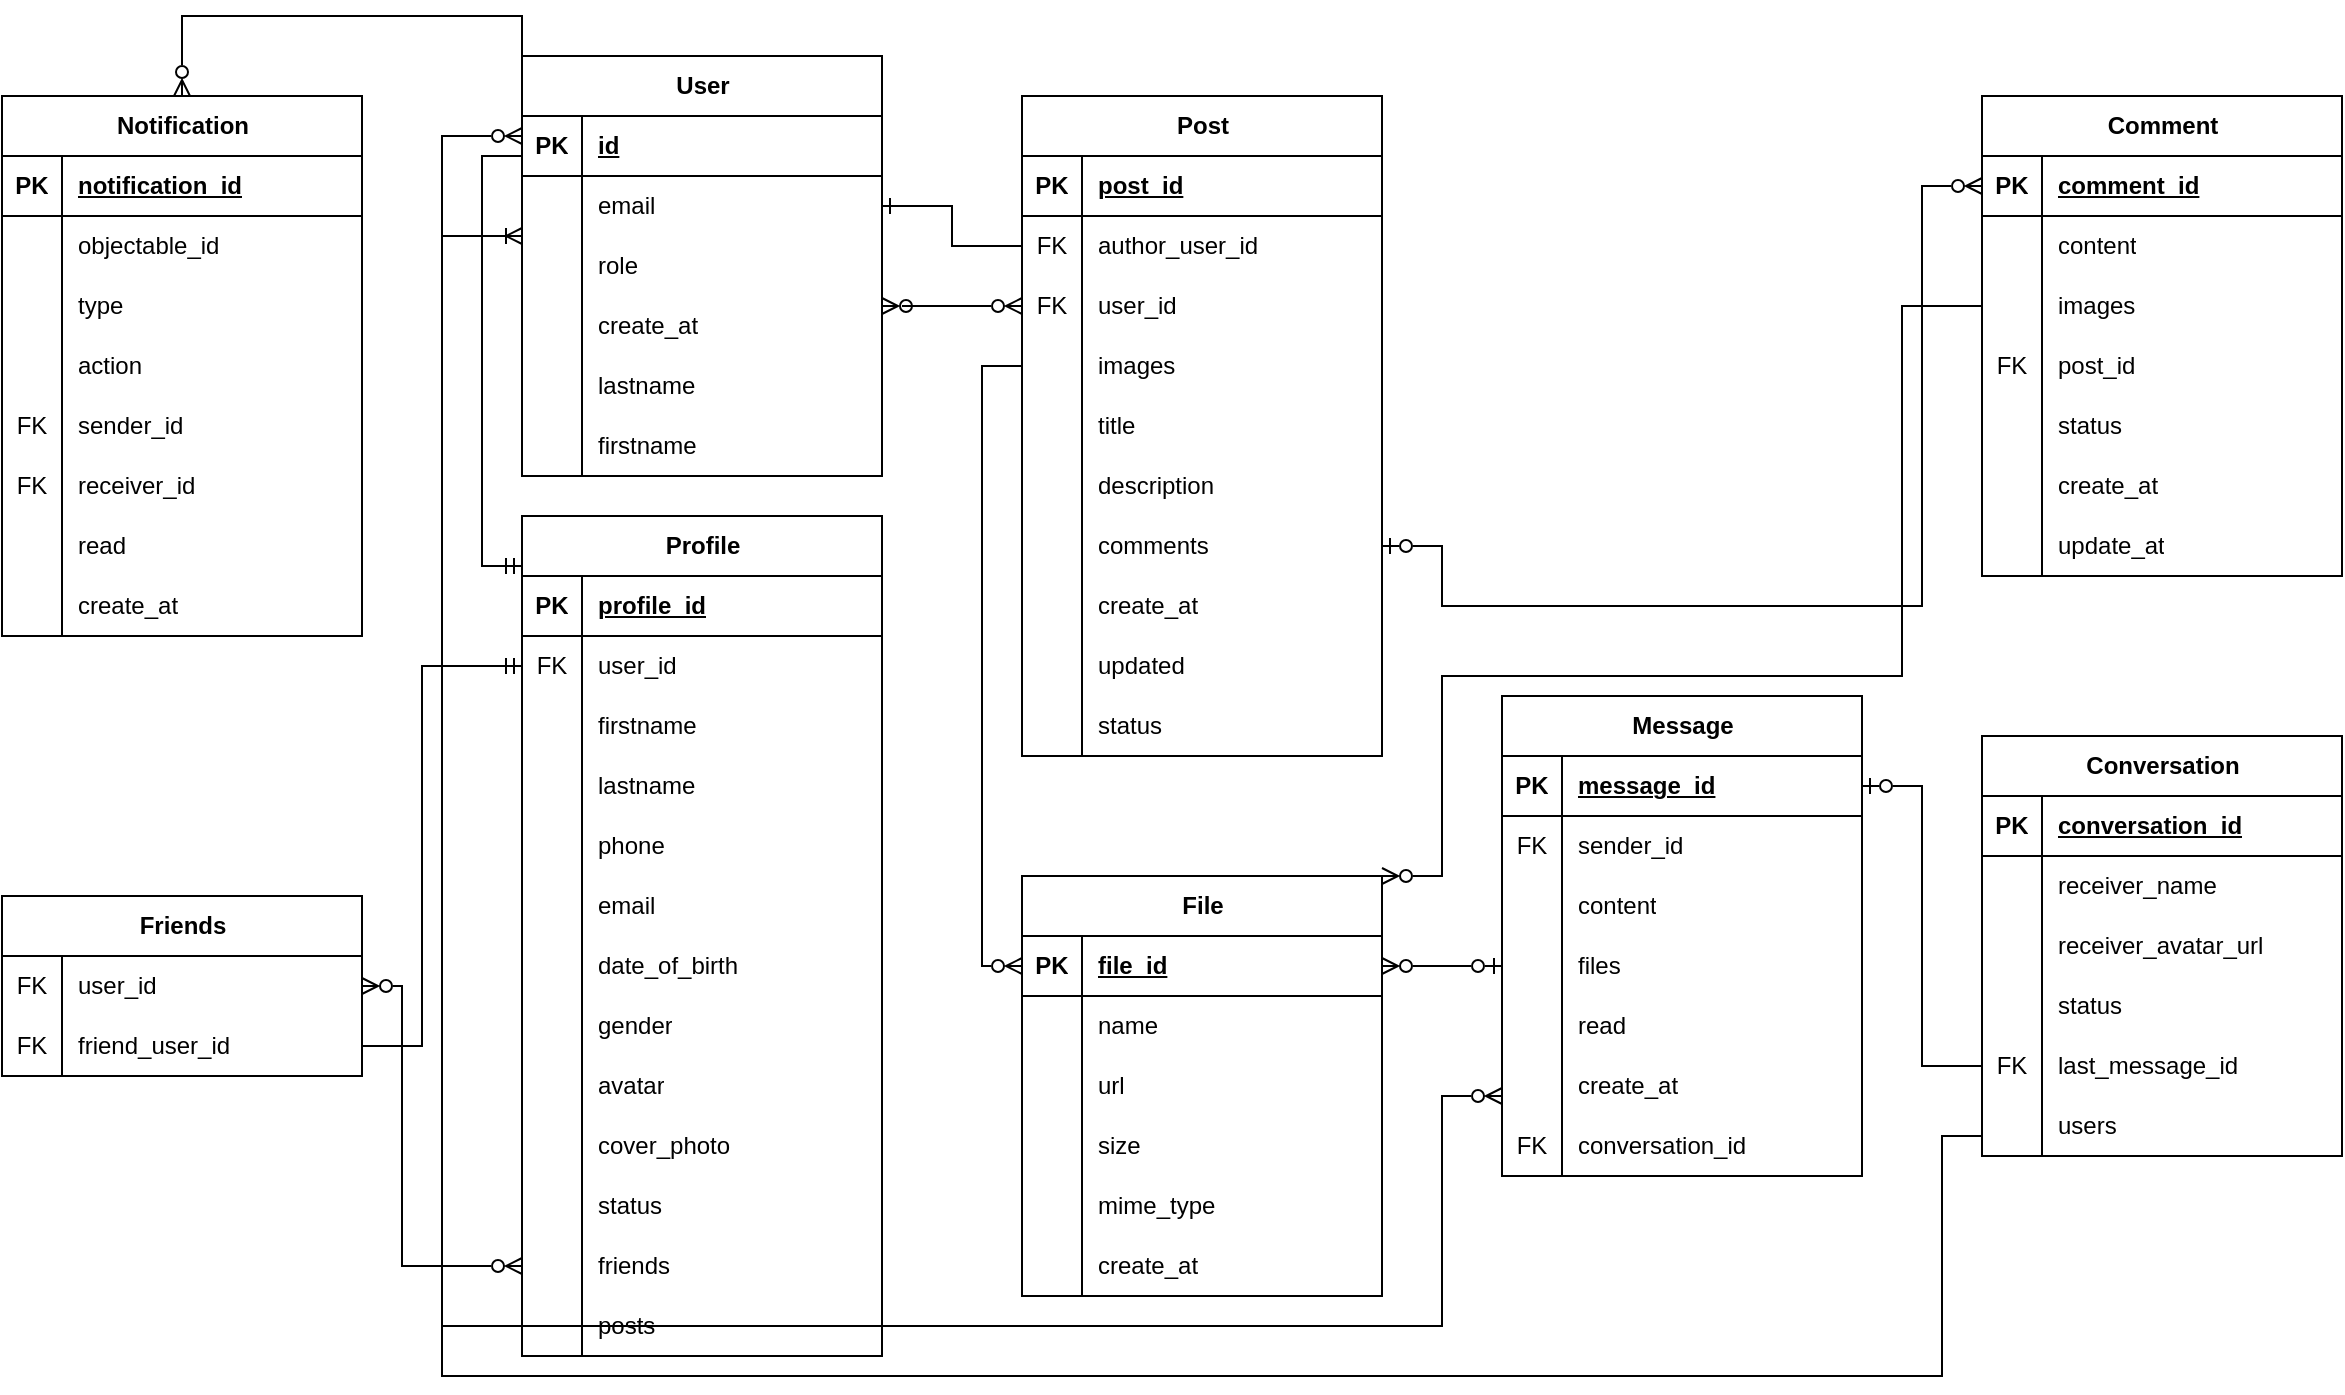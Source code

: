 <mxfile version="22.1.8" type="github">
  <diagram name="ERD" id="Jfbfiem4x-IS0X2JKr7F">
    <mxGraphModel dx="1048" dy="646" grid="1" gridSize="10" guides="1" tooltips="1" connect="1" arrows="1" fold="1" page="0" pageScale="1" pageWidth="850" pageHeight="1100" math="0" shadow="0">
      <root>
        <mxCell id="0" />
        <mxCell id="1" parent="0" />
        <mxCell id="PdHHO-Xq2rQWBkPGB2el-130" style="edgeStyle=orthogonalEdgeStyle;rounded=0;orthogonalLoop=1;jettySize=auto;html=1;exitX=0;exitY=0;exitDx=0;exitDy=0;entryX=0.5;entryY=0;entryDx=0;entryDy=0;endArrow=ERzeroToMany;endFill=0;" parent="1" source="pEKJ8xxsub1wRDg5wMbi-9" target="PdHHO-Xq2rQWBkPGB2el-95" edge="1">
          <mxGeometry relative="1" as="geometry" />
        </mxCell>
        <mxCell id="pEKJ8xxsub1wRDg5wMbi-9" value="User" style="shape=table;startSize=30;container=1;collapsible=1;childLayout=tableLayout;fixedRows=1;rowLines=0;fontStyle=1;align=center;resizeLast=1;html=1;" parent="1" vertex="1">
          <mxGeometry x="280" y="60" width="180" height="210" as="geometry" />
        </mxCell>
        <mxCell id="pEKJ8xxsub1wRDg5wMbi-10" value="" style="shape=tableRow;horizontal=0;startSize=0;swimlaneHead=0;swimlaneBody=0;fillColor=none;collapsible=0;dropTarget=0;points=[[0,0.5],[1,0.5]];portConstraint=eastwest;top=0;left=0;right=0;bottom=1;" parent="pEKJ8xxsub1wRDg5wMbi-9" vertex="1">
          <mxGeometry y="30" width="180" height="30" as="geometry" />
        </mxCell>
        <mxCell id="pEKJ8xxsub1wRDg5wMbi-11" value="PK" style="shape=partialRectangle;connectable=0;fillColor=none;top=0;left=0;bottom=0;right=0;fontStyle=1;overflow=hidden;whiteSpace=wrap;html=1;" parent="pEKJ8xxsub1wRDg5wMbi-10" vertex="1">
          <mxGeometry width="30" height="30" as="geometry">
            <mxRectangle width="30" height="30" as="alternateBounds" />
          </mxGeometry>
        </mxCell>
        <mxCell id="pEKJ8xxsub1wRDg5wMbi-12" value="id" style="shape=partialRectangle;connectable=0;fillColor=none;top=0;left=0;bottom=0;right=0;align=left;spacingLeft=6;fontStyle=5;overflow=hidden;whiteSpace=wrap;html=1;" parent="pEKJ8xxsub1wRDg5wMbi-10" vertex="1">
          <mxGeometry x="30" width="150" height="30" as="geometry">
            <mxRectangle width="150" height="30" as="alternateBounds" />
          </mxGeometry>
        </mxCell>
        <mxCell id="pEKJ8xxsub1wRDg5wMbi-13" value="" style="shape=tableRow;horizontal=0;startSize=0;swimlaneHead=0;swimlaneBody=0;fillColor=none;collapsible=0;dropTarget=0;points=[[0,0.5],[1,0.5]];portConstraint=eastwest;top=0;left=0;right=0;bottom=0;" parent="pEKJ8xxsub1wRDg5wMbi-9" vertex="1">
          <mxGeometry y="60" width="180" height="30" as="geometry" />
        </mxCell>
        <mxCell id="pEKJ8xxsub1wRDg5wMbi-14" value="" style="shape=partialRectangle;connectable=0;fillColor=none;top=0;left=0;bottom=0;right=0;editable=1;overflow=hidden;whiteSpace=wrap;html=1;" parent="pEKJ8xxsub1wRDg5wMbi-13" vertex="1">
          <mxGeometry width="30" height="30" as="geometry">
            <mxRectangle width="30" height="30" as="alternateBounds" />
          </mxGeometry>
        </mxCell>
        <mxCell id="pEKJ8xxsub1wRDg5wMbi-15" value="email" style="shape=partialRectangle;connectable=0;fillColor=none;top=0;left=0;bottom=0;right=0;align=left;spacingLeft=6;overflow=hidden;whiteSpace=wrap;html=1;" parent="pEKJ8xxsub1wRDg5wMbi-13" vertex="1">
          <mxGeometry x="30" width="150" height="30" as="geometry">
            <mxRectangle width="150" height="30" as="alternateBounds" />
          </mxGeometry>
        </mxCell>
        <mxCell id="pEKJ8xxsub1wRDg5wMbi-16" value="" style="shape=tableRow;horizontal=0;startSize=0;swimlaneHead=0;swimlaneBody=0;fillColor=none;collapsible=0;dropTarget=0;points=[[0,0.5],[1,0.5]];portConstraint=eastwest;top=0;left=0;right=0;bottom=0;" parent="pEKJ8xxsub1wRDg5wMbi-9" vertex="1">
          <mxGeometry y="90" width="180" height="30" as="geometry" />
        </mxCell>
        <mxCell id="pEKJ8xxsub1wRDg5wMbi-17" value="" style="shape=partialRectangle;connectable=0;fillColor=none;top=0;left=0;bottom=0;right=0;editable=1;overflow=hidden;whiteSpace=wrap;html=1;" parent="pEKJ8xxsub1wRDg5wMbi-16" vertex="1">
          <mxGeometry width="30" height="30" as="geometry">
            <mxRectangle width="30" height="30" as="alternateBounds" />
          </mxGeometry>
        </mxCell>
        <mxCell id="pEKJ8xxsub1wRDg5wMbi-18" value="role" style="shape=partialRectangle;connectable=0;fillColor=none;top=0;left=0;bottom=0;right=0;align=left;spacingLeft=6;overflow=hidden;whiteSpace=wrap;html=1;" parent="pEKJ8xxsub1wRDg5wMbi-16" vertex="1">
          <mxGeometry x="30" width="150" height="30" as="geometry">
            <mxRectangle width="150" height="30" as="alternateBounds" />
          </mxGeometry>
        </mxCell>
        <mxCell id="xgbKJqqaInxJnDVMF0_s-103" style="shape=tableRow;horizontal=0;startSize=0;swimlaneHead=0;swimlaneBody=0;fillColor=none;collapsible=0;dropTarget=0;points=[[0,0.5],[1,0.5]];portConstraint=eastwest;top=0;left=0;right=0;bottom=0;" parent="pEKJ8xxsub1wRDg5wMbi-9" vertex="1">
          <mxGeometry y="120" width="180" height="30" as="geometry" />
        </mxCell>
        <mxCell id="xgbKJqqaInxJnDVMF0_s-104" style="shape=partialRectangle;connectable=0;fillColor=none;top=0;left=0;bottom=0;right=0;editable=1;overflow=hidden;whiteSpace=wrap;html=1;" parent="xgbKJqqaInxJnDVMF0_s-103" vertex="1">
          <mxGeometry width="30" height="30" as="geometry">
            <mxRectangle width="30" height="30" as="alternateBounds" />
          </mxGeometry>
        </mxCell>
        <mxCell id="xgbKJqqaInxJnDVMF0_s-105" value="create_at" style="shape=partialRectangle;connectable=0;fillColor=none;top=0;left=0;bottom=0;right=0;align=left;spacingLeft=6;overflow=hidden;whiteSpace=wrap;html=1;" parent="xgbKJqqaInxJnDVMF0_s-103" vertex="1">
          <mxGeometry x="30" width="150" height="30" as="geometry">
            <mxRectangle width="150" height="30" as="alternateBounds" />
          </mxGeometry>
        </mxCell>
        <mxCell id="zaHUHej4AbXxo2xliMoU-1" style="shape=tableRow;horizontal=0;startSize=0;swimlaneHead=0;swimlaneBody=0;fillColor=none;collapsible=0;dropTarget=0;points=[[0,0.5],[1,0.5]];portConstraint=eastwest;top=0;left=0;right=0;bottom=0;" parent="pEKJ8xxsub1wRDg5wMbi-9" vertex="1">
          <mxGeometry y="150" width="180" height="30" as="geometry" />
        </mxCell>
        <mxCell id="zaHUHej4AbXxo2xliMoU-2" style="shape=partialRectangle;connectable=0;fillColor=none;top=0;left=0;bottom=0;right=0;editable=1;overflow=hidden;whiteSpace=wrap;html=1;" parent="zaHUHej4AbXxo2xliMoU-1" vertex="1">
          <mxGeometry width="30" height="30" as="geometry">
            <mxRectangle width="30" height="30" as="alternateBounds" />
          </mxGeometry>
        </mxCell>
        <mxCell id="zaHUHej4AbXxo2xliMoU-3" value="lastname" style="shape=partialRectangle;connectable=0;fillColor=none;top=0;left=0;bottom=0;right=0;align=left;spacingLeft=6;overflow=hidden;whiteSpace=wrap;html=1;" parent="zaHUHej4AbXxo2xliMoU-1" vertex="1">
          <mxGeometry x="30" width="150" height="30" as="geometry">
            <mxRectangle width="150" height="30" as="alternateBounds" />
          </mxGeometry>
        </mxCell>
        <mxCell id="zaHUHej4AbXxo2xliMoU-4" style="shape=tableRow;horizontal=0;startSize=0;swimlaneHead=0;swimlaneBody=0;fillColor=none;collapsible=0;dropTarget=0;points=[[0,0.5],[1,0.5]];portConstraint=eastwest;top=0;left=0;right=0;bottom=0;" parent="pEKJ8xxsub1wRDg5wMbi-9" vertex="1">
          <mxGeometry y="180" width="180" height="30" as="geometry" />
        </mxCell>
        <mxCell id="zaHUHej4AbXxo2xliMoU-5" style="shape=partialRectangle;connectable=0;fillColor=none;top=0;left=0;bottom=0;right=0;editable=1;overflow=hidden;whiteSpace=wrap;html=1;" parent="zaHUHej4AbXxo2xliMoU-4" vertex="1">
          <mxGeometry width="30" height="30" as="geometry">
            <mxRectangle width="30" height="30" as="alternateBounds" />
          </mxGeometry>
        </mxCell>
        <mxCell id="zaHUHej4AbXxo2xliMoU-6" value="firstname" style="shape=partialRectangle;connectable=0;fillColor=none;top=0;left=0;bottom=0;right=0;align=left;spacingLeft=6;overflow=hidden;whiteSpace=wrap;html=1;" parent="zaHUHej4AbXxo2xliMoU-4" vertex="1">
          <mxGeometry x="30" width="150" height="30" as="geometry">
            <mxRectangle width="150" height="30" as="alternateBounds" />
          </mxGeometry>
        </mxCell>
        <mxCell id="pEKJ8xxsub1wRDg5wMbi-25" value="Profile" style="shape=table;startSize=30;container=1;collapsible=1;childLayout=tableLayout;fixedRows=1;rowLines=0;fontStyle=1;align=center;resizeLast=1;html=1;" parent="1" vertex="1">
          <mxGeometry x="280" y="290" width="180" height="420" as="geometry" />
        </mxCell>
        <mxCell id="pEKJ8xxsub1wRDg5wMbi-26" value="" style="shape=tableRow;horizontal=0;startSize=0;swimlaneHead=0;swimlaneBody=0;fillColor=none;collapsible=0;dropTarget=0;points=[[0,0.5],[1,0.5]];portConstraint=eastwest;top=0;left=0;right=0;bottom=1;" parent="pEKJ8xxsub1wRDg5wMbi-25" vertex="1">
          <mxGeometry y="30" width="180" height="30" as="geometry" />
        </mxCell>
        <mxCell id="pEKJ8xxsub1wRDg5wMbi-27" value="PK" style="shape=partialRectangle;connectable=0;fillColor=none;top=0;left=0;bottom=0;right=0;fontStyle=1;overflow=hidden;whiteSpace=wrap;html=1;" parent="pEKJ8xxsub1wRDg5wMbi-26" vertex="1">
          <mxGeometry width="30" height="30" as="geometry">
            <mxRectangle width="30" height="30" as="alternateBounds" />
          </mxGeometry>
        </mxCell>
        <mxCell id="pEKJ8xxsub1wRDg5wMbi-28" value="profile_id" style="shape=partialRectangle;connectable=0;fillColor=none;top=0;left=0;bottom=0;right=0;align=left;spacingLeft=6;fontStyle=5;overflow=hidden;whiteSpace=wrap;html=1;" parent="pEKJ8xxsub1wRDg5wMbi-26" vertex="1">
          <mxGeometry x="30" width="150" height="30" as="geometry">
            <mxRectangle width="150" height="30" as="alternateBounds" />
          </mxGeometry>
        </mxCell>
        <mxCell id="pEKJ8xxsub1wRDg5wMbi-29" value="" style="shape=tableRow;horizontal=0;startSize=0;swimlaneHead=0;swimlaneBody=0;fillColor=none;collapsible=0;dropTarget=0;points=[[0,0.5],[1,0.5]];portConstraint=eastwest;top=0;left=0;right=0;bottom=0;" parent="pEKJ8xxsub1wRDg5wMbi-25" vertex="1">
          <mxGeometry y="60" width="180" height="30" as="geometry" />
        </mxCell>
        <mxCell id="pEKJ8xxsub1wRDg5wMbi-30" value="FK" style="shape=partialRectangle;connectable=0;fillColor=none;top=0;left=0;bottom=0;right=0;editable=1;overflow=hidden;whiteSpace=wrap;html=1;" parent="pEKJ8xxsub1wRDg5wMbi-29" vertex="1">
          <mxGeometry width="30" height="30" as="geometry">
            <mxRectangle width="30" height="30" as="alternateBounds" />
          </mxGeometry>
        </mxCell>
        <mxCell id="pEKJ8xxsub1wRDg5wMbi-31" value="user_id" style="shape=partialRectangle;connectable=0;fillColor=none;top=0;left=0;bottom=0;right=0;align=left;spacingLeft=6;overflow=hidden;whiteSpace=wrap;html=1;" parent="pEKJ8xxsub1wRDg5wMbi-29" vertex="1">
          <mxGeometry x="30" width="150" height="30" as="geometry">
            <mxRectangle width="150" height="30" as="alternateBounds" />
          </mxGeometry>
        </mxCell>
        <mxCell id="pEKJ8xxsub1wRDg5wMbi-32" value="" style="shape=tableRow;horizontal=0;startSize=0;swimlaneHead=0;swimlaneBody=0;fillColor=none;collapsible=0;dropTarget=0;points=[[0,0.5],[1,0.5]];portConstraint=eastwest;top=0;left=0;right=0;bottom=0;" parent="pEKJ8xxsub1wRDg5wMbi-25" vertex="1">
          <mxGeometry y="90" width="180" height="30" as="geometry" />
        </mxCell>
        <mxCell id="pEKJ8xxsub1wRDg5wMbi-33" value="" style="shape=partialRectangle;connectable=0;fillColor=none;top=0;left=0;bottom=0;right=0;editable=1;overflow=hidden;whiteSpace=wrap;html=1;" parent="pEKJ8xxsub1wRDg5wMbi-32" vertex="1">
          <mxGeometry width="30" height="30" as="geometry">
            <mxRectangle width="30" height="30" as="alternateBounds" />
          </mxGeometry>
        </mxCell>
        <mxCell id="pEKJ8xxsub1wRDg5wMbi-34" value="firstname" style="shape=partialRectangle;connectable=0;fillColor=none;top=0;left=0;bottom=0;right=0;align=left;spacingLeft=6;overflow=hidden;whiteSpace=wrap;html=1;" parent="pEKJ8xxsub1wRDg5wMbi-32" vertex="1">
          <mxGeometry x="30" width="150" height="30" as="geometry">
            <mxRectangle width="150" height="30" as="alternateBounds" />
          </mxGeometry>
        </mxCell>
        <mxCell id="pEKJ8xxsub1wRDg5wMbi-35" value="" style="shape=tableRow;horizontal=0;startSize=0;swimlaneHead=0;swimlaneBody=0;fillColor=none;collapsible=0;dropTarget=0;points=[[0,0.5],[1,0.5]];portConstraint=eastwest;top=0;left=0;right=0;bottom=0;" parent="pEKJ8xxsub1wRDg5wMbi-25" vertex="1">
          <mxGeometry y="120" width="180" height="30" as="geometry" />
        </mxCell>
        <mxCell id="pEKJ8xxsub1wRDg5wMbi-36" value="" style="shape=partialRectangle;connectable=0;fillColor=none;top=0;left=0;bottom=0;right=0;editable=1;overflow=hidden;whiteSpace=wrap;html=1;" parent="pEKJ8xxsub1wRDg5wMbi-35" vertex="1">
          <mxGeometry width="30" height="30" as="geometry">
            <mxRectangle width="30" height="30" as="alternateBounds" />
          </mxGeometry>
        </mxCell>
        <mxCell id="pEKJ8xxsub1wRDg5wMbi-37" value="lastname" style="shape=partialRectangle;connectable=0;fillColor=none;top=0;left=0;bottom=0;right=0;align=left;spacingLeft=6;overflow=hidden;whiteSpace=wrap;html=1;" parent="pEKJ8xxsub1wRDg5wMbi-35" vertex="1">
          <mxGeometry x="30" width="150" height="30" as="geometry">
            <mxRectangle width="150" height="30" as="alternateBounds" />
          </mxGeometry>
        </mxCell>
        <mxCell id="pEKJ8xxsub1wRDg5wMbi-38" style="shape=tableRow;horizontal=0;startSize=0;swimlaneHead=0;swimlaneBody=0;fillColor=none;collapsible=0;dropTarget=0;points=[[0,0.5],[1,0.5]];portConstraint=eastwest;top=0;left=0;right=0;bottom=0;" parent="pEKJ8xxsub1wRDg5wMbi-25" vertex="1">
          <mxGeometry y="150" width="180" height="30" as="geometry" />
        </mxCell>
        <mxCell id="pEKJ8xxsub1wRDg5wMbi-39" style="shape=partialRectangle;connectable=0;fillColor=none;top=0;left=0;bottom=0;right=0;editable=1;overflow=hidden;whiteSpace=wrap;html=1;" parent="pEKJ8xxsub1wRDg5wMbi-38" vertex="1">
          <mxGeometry width="30" height="30" as="geometry">
            <mxRectangle width="30" height="30" as="alternateBounds" />
          </mxGeometry>
        </mxCell>
        <mxCell id="pEKJ8xxsub1wRDg5wMbi-40" value="phone" style="shape=partialRectangle;connectable=0;fillColor=none;top=0;left=0;bottom=0;right=0;align=left;spacingLeft=6;overflow=hidden;whiteSpace=wrap;html=1;" parent="pEKJ8xxsub1wRDg5wMbi-38" vertex="1">
          <mxGeometry x="30" width="150" height="30" as="geometry">
            <mxRectangle width="150" height="30" as="alternateBounds" />
          </mxGeometry>
        </mxCell>
        <mxCell id="pEKJ8xxsub1wRDg5wMbi-41" style="shape=tableRow;horizontal=0;startSize=0;swimlaneHead=0;swimlaneBody=0;fillColor=none;collapsible=0;dropTarget=0;points=[[0,0.5],[1,0.5]];portConstraint=eastwest;top=0;left=0;right=0;bottom=0;" parent="pEKJ8xxsub1wRDg5wMbi-25" vertex="1">
          <mxGeometry y="180" width="180" height="30" as="geometry" />
        </mxCell>
        <mxCell id="pEKJ8xxsub1wRDg5wMbi-42" style="shape=partialRectangle;connectable=0;fillColor=none;top=0;left=0;bottom=0;right=0;editable=1;overflow=hidden;whiteSpace=wrap;html=1;" parent="pEKJ8xxsub1wRDg5wMbi-41" vertex="1">
          <mxGeometry width="30" height="30" as="geometry">
            <mxRectangle width="30" height="30" as="alternateBounds" />
          </mxGeometry>
        </mxCell>
        <mxCell id="pEKJ8xxsub1wRDg5wMbi-43" value="email" style="shape=partialRectangle;connectable=0;fillColor=none;top=0;left=0;bottom=0;right=0;align=left;spacingLeft=6;overflow=hidden;whiteSpace=wrap;html=1;" parent="pEKJ8xxsub1wRDg5wMbi-41" vertex="1">
          <mxGeometry x="30" width="150" height="30" as="geometry">
            <mxRectangle width="150" height="30" as="alternateBounds" />
          </mxGeometry>
        </mxCell>
        <mxCell id="pEKJ8xxsub1wRDg5wMbi-44" style="shape=tableRow;horizontal=0;startSize=0;swimlaneHead=0;swimlaneBody=0;fillColor=none;collapsible=0;dropTarget=0;points=[[0,0.5],[1,0.5]];portConstraint=eastwest;top=0;left=0;right=0;bottom=0;" parent="pEKJ8xxsub1wRDg5wMbi-25" vertex="1">
          <mxGeometry y="210" width="180" height="30" as="geometry" />
        </mxCell>
        <mxCell id="pEKJ8xxsub1wRDg5wMbi-45" style="shape=partialRectangle;connectable=0;fillColor=none;top=0;left=0;bottom=0;right=0;editable=1;overflow=hidden;whiteSpace=wrap;html=1;" parent="pEKJ8xxsub1wRDg5wMbi-44" vertex="1">
          <mxGeometry width="30" height="30" as="geometry">
            <mxRectangle width="30" height="30" as="alternateBounds" />
          </mxGeometry>
        </mxCell>
        <mxCell id="pEKJ8xxsub1wRDg5wMbi-46" value="date_of_birth" style="shape=partialRectangle;connectable=0;fillColor=none;top=0;left=0;bottom=0;right=0;align=left;spacingLeft=6;overflow=hidden;whiteSpace=wrap;html=1;" parent="pEKJ8xxsub1wRDg5wMbi-44" vertex="1">
          <mxGeometry x="30" width="150" height="30" as="geometry">
            <mxRectangle width="150" height="30" as="alternateBounds" />
          </mxGeometry>
        </mxCell>
        <mxCell id="pEKJ8xxsub1wRDg5wMbi-47" style="shape=tableRow;horizontal=0;startSize=0;swimlaneHead=0;swimlaneBody=0;fillColor=none;collapsible=0;dropTarget=0;points=[[0,0.5],[1,0.5]];portConstraint=eastwest;top=0;left=0;right=0;bottom=0;" parent="pEKJ8xxsub1wRDg5wMbi-25" vertex="1">
          <mxGeometry y="240" width="180" height="30" as="geometry" />
        </mxCell>
        <mxCell id="pEKJ8xxsub1wRDg5wMbi-48" style="shape=partialRectangle;connectable=0;fillColor=none;top=0;left=0;bottom=0;right=0;editable=1;overflow=hidden;whiteSpace=wrap;html=1;" parent="pEKJ8xxsub1wRDg5wMbi-47" vertex="1">
          <mxGeometry width="30" height="30" as="geometry">
            <mxRectangle width="30" height="30" as="alternateBounds" />
          </mxGeometry>
        </mxCell>
        <mxCell id="pEKJ8xxsub1wRDg5wMbi-49" value="gender" style="shape=partialRectangle;connectable=0;fillColor=none;top=0;left=0;bottom=0;right=0;align=left;spacingLeft=6;overflow=hidden;whiteSpace=wrap;html=1;" parent="pEKJ8xxsub1wRDg5wMbi-47" vertex="1">
          <mxGeometry x="30" width="150" height="30" as="geometry">
            <mxRectangle width="150" height="30" as="alternateBounds" />
          </mxGeometry>
        </mxCell>
        <mxCell id="pEKJ8xxsub1wRDg5wMbi-50" style="shape=tableRow;horizontal=0;startSize=0;swimlaneHead=0;swimlaneBody=0;fillColor=none;collapsible=0;dropTarget=0;points=[[0,0.5],[1,0.5]];portConstraint=eastwest;top=0;left=0;right=0;bottom=0;" parent="pEKJ8xxsub1wRDg5wMbi-25" vertex="1">
          <mxGeometry y="270" width="180" height="30" as="geometry" />
        </mxCell>
        <mxCell id="pEKJ8xxsub1wRDg5wMbi-51" style="shape=partialRectangle;connectable=0;fillColor=none;top=0;left=0;bottom=0;right=0;editable=1;overflow=hidden;whiteSpace=wrap;html=1;" parent="pEKJ8xxsub1wRDg5wMbi-50" vertex="1">
          <mxGeometry width="30" height="30" as="geometry">
            <mxRectangle width="30" height="30" as="alternateBounds" />
          </mxGeometry>
        </mxCell>
        <mxCell id="pEKJ8xxsub1wRDg5wMbi-52" value="avatar" style="shape=partialRectangle;connectable=0;fillColor=none;top=0;left=0;bottom=0;right=0;align=left;spacingLeft=6;overflow=hidden;whiteSpace=wrap;html=1;" parent="pEKJ8xxsub1wRDg5wMbi-50" vertex="1">
          <mxGeometry x="30" width="150" height="30" as="geometry">
            <mxRectangle width="150" height="30" as="alternateBounds" />
          </mxGeometry>
        </mxCell>
        <mxCell id="xgbKJqqaInxJnDVMF0_s-1" style="shape=tableRow;horizontal=0;startSize=0;swimlaneHead=0;swimlaneBody=0;fillColor=none;collapsible=0;dropTarget=0;points=[[0,0.5],[1,0.5]];portConstraint=eastwest;top=0;left=0;right=0;bottom=0;" parent="pEKJ8xxsub1wRDg5wMbi-25" vertex="1">
          <mxGeometry y="300" width="180" height="30" as="geometry" />
        </mxCell>
        <mxCell id="xgbKJqqaInxJnDVMF0_s-2" style="shape=partialRectangle;connectable=0;fillColor=none;top=0;left=0;bottom=0;right=0;editable=1;overflow=hidden;whiteSpace=wrap;html=1;" parent="xgbKJqqaInxJnDVMF0_s-1" vertex="1">
          <mxGeometry width="30" height="30" as="geometry">
            <mxRectangle width="30" height="30" as="alternateBounds" />
          </mxGeometry>
        </mxCell>
        <mxCell id="xgbKJqqaInxJnDVMF0_s-3" value="cover_photo" style="shape=partialRectangle;connectable=0;fillColor=none;top=0;left=0;bottom=0;right=0;align=left;spacingLeft=6;overflow=hidden;whiteSpace=wrap;html=1;" parent="xgbKJqqaInxJnDVMF0_s-1" vertex="1">
          <mxGeometry x="30" width="150" height="30" as="geometry">
            <mxRectangle width="150" height="30" as="alternateBounds" />
          </mxGeometry>
        </mxCell>
        <mxCell id="xgbKJqqaInxJnDVMF0_s-137" style="shape=tableRow;horizontal=0;startSize=0;swimlaneHead=0;swimlaneBody=0;fillColor=none;collapsible=0;dropTarget=0;points=[[0,0.5],[1,0.5]];portConstraint=eastwest;top=0;left=0;right=0;bottom=0;" parent="pEKJ8xxsub1wRDg5wMbi-25" vertex="1">
          <mxGeometry y="330" width="180" height="30" as="geometry" />
        </mxCell>
        <mxCell id="xgbKJqqaInxJnDVMF0_s-138" style="shape=partialRectangle;connectable=0;fillColor=none;top=0;left=0;bottom=0;right=0;editable=1;overflow=hidden;whiteSpace=wrap;html=1;" parent="xgbKJqqaInxJnDVMF0_s-137" vertex="1">
          <mxGeometry width="30" height="30" as="geometry">
            <mxRectangle width="30" height="30" as="alternateBounds" />
          </mxGeometry>
        </mxCell>
        <mxCell id="xgbKJqqaInxJnDVMF0_s-139" value="status" style="shape=partialRectangle;connectable=0;fillColor=none;top=0;left=0;bottom=0;right=0;align=left;spacingLeft=6;overflow=hidden;whiteSpace=wrap;html=1;" parent="xgbKJqqaInxJnDVMF0_s-137" vertex="1">
          <mxGeometry x="30" width="150" height="30" as="geometry">
            <mxRectangle width="150" height="30" as="alternateBounds" />
          </mxGeometry>
        </mxCell>
        <mxCell id="xgbKJqqaInxJnDVMF0_s-25" style="shape=tableRow;horizontal=0;startSize=0;swimlaneHead=0;swimlaneBody=0;fillColor=none;collapsible=0;dropTarget=0;points=[[0,0.5],[1,0.5]];portConstraint=eastwest;top=0;left=0;right=0;bottom=0;" parent="pEKJ8xxsub1wRDg5wMbi-25" vertex="1">
          <mxGeometry y="360" width="180" height="30" as="geometry" />
        </mxCell>
        <mxCell id="xgbKJqqaInxJnDVMF0_s-26" value="" style="shape=partialRectangle;connectable=0;fillColor=none;top=0;left=0;bottom=0;right=0;editable=1;overflow=hidden;whiteSpace=wrap;html=1;" parent="xgbKJqqaInxJnDVMF0_s-25" vertex="1">
          <mxGeometry width="30" height="30" as="geometry">
            <mxRectangle width="30" height="30" as="alternateBounds" />
          </mxGeometry>
        </mxCell>
        <mxCell id="xgbKJqqaInxJnDVMF0_s-27" value="friends" style="shape=partialRectangle;connectable=0;fillColor=none;top=0;left=0;bottom=0;right=0;align=left;spacingLeft=6;overflow=hidden;whiteSpace=wrap;html=1;" parent="xgbKJqqaInxJnDVMF0_s-25" vertex="1">
          <mxGeometry x="30" width="150" height="30" as="geometry">
            <mxRectangle width="150" height="30" as="alternateBounds" />
          </mxGeometry>
        </mxCell>
        <mxCell id="PdHHO-Xq2rQWBkPGB2el-48" style="shape=tableRow;horizontal=0;startSize=0;swimlaneHead=0;swimlaneBody=0;fillColor=none;collapsible=0;dropTarget=0;points=[[0,0.5],[1,0.5]];portConstraint=eastwest;top=0;left=0;right=0;bottom=0;" parent="pEKJ8xxsub1wRDg5wMbi-25" vertex="1">
          <mxGeometry y="390" width="180" height="30" as="geometry" />
        </mxCell>
        <mxCell id="PdHHO-Xq2rQWBkPGB2el-49" style="shape=partialRectangle;connectable=0;fillColor=none;top=0;left=0;bottom=0;right=0;editable=1;overflow=hidden;whiteSpace=wrap;html=1;" parent="PdHHO-Xq2rQWBkPGB2el-48" vertex="1">
          <mxGeometry width="30" height="30" as="geometry">
            <mxRectangle width="30" height="30" as="alternateBounds" />
          </mxGeometry>
        </mxCell>
        <mxCell id="PdHHO-Xq2rQWBkPGB2el-50" value="posts" style="shape=partialRectangle;connectable=0;fillColor=none;top=0;left=0;bottom=0;right=0;align=left;spacingLeft=6;overflow=hidden;whiteSpace=wrap;html=1;" parent="PdHHO-Xq2rQWBkPGB2el-48" vertex="1">
          <mxGeometry x="30" width="150" height="30" as="geometry">
            <mxRectangle width="150" height="30" as="alternateBounds" />
          </mxGeometry>
        </mxCell>
        <mxCell id="pEKJ8xxsub1wRDg5wMbi-56" style="edgeStyle=orthogonalEdgeStyle;rounded=0;orthogonalLoop=1;jettySize=auto;html=1;endArrow=ERmandOne;endFill=0;" parent="1" edge="1">
          <mxGeometry relative="1" as="geometry">
            <mxPoint x="280" y="315" as="targetPoint" />
            <Array as="points">
              <mxPoint x="280" y="110" />
              <mxPoint x="260" y="110" />
              <mxPoint x="260" y="315" />
            </Array>
            <mxPoint x="280" y="110" as="sourcePoint" />
          </mxGeometry>
        </mxCell>
        <mxCell id="xgbKJqqaInxJnDVMF0_s-40" value="Friends" style="shape=table;startSize=30;container=1;collapsible=1;childLayout=tableLayout;fixedRows=1;rowLines=0;fontStyle=1;align=center;resizeLast=1;html=1;" parent="1" vertex="1">
          <mxGeometry x="20" y="480" width="180" height="90" as="geometry" />
        </mxCell>
        <mxCell id="PdHHO-Xq2rQWBkPGB2el-92" style="shape=tableRow;horizontal=0;startSize=0;swimlaneHead=0;swimlaneBody=0;fillColor=none;collapsible=0;dropTarget=0;points=[[0,0.5],[1,0.5]];portConstraint=eastwest;top=0;left=0;right=0;bottom=0;" parent="xgbKJqqaInxJnDVMF0_s-40" vertex="1">
          <mxGeometry y="30" width="180" height="30" as="geometry" />
        </mxCell>
        <mxCell id="PdHHO-Xq2rQWBkPGB2el-93" value="FK" style="shape=partialRectangle;connectable=0;fillColor=none;top=0;left=0;bottom=0;right=0;editable=1;overflow=hidden;whiteSpace=wrap;html=1;" parent="PdHHO-Xq2rQWBkPGB2el-92" vertex="1">
          <mxGeometry width="30" height="30" as="geometry">
            <mxRectangle width="30" height="30" as="alternateBounds" />
          </mxGeometry>
        </mxCell>
        <mxCell id="PdHHO-Xq2rQWBkPGB2el-94" value="user_id" style="shape=partialRectangle;connectable=0;fillColor=none;top=0;left=0;bottom=0;right=0;align=left;spacingLeft=6;overflow=hidden;whiteSpace=wrap;html=1;" parent="PdHHO-Xq2rQWBkPGB2el-92" vertex="1">
          <mxGeometry x="30" width="150" height="30" as="geometry">
            <mxRectangle width="150" height="30" as="alternateBounds" />
          </mxGeometry>
        </mxCell>
        <mxCell id="xgbKJqqaInxJnDVMF0_s-44" value="" style="shape=tableRow;horizontal=0;startSize=0;swimlaneHead=0;swimlaneBody=0;fillColor=none;collapsible=0;dropTarget=0;points=[[0,0.5],[1,0.5]];portConstraint=eastwest;top=0;left=0;right=0;bottom=0;" parent="xgbKJqqaInxJnDVMF0_s-40" vertex="1">
          <mxGeometry y="60" width="180" height="30" as="geometry" />
        </mxCell>
        <mxCell id="xgbKJqqaInxJnDVMF0_s-45" value="FK" style="shape=partialRectangle;connectable=0;fillColor=none;top=0;left=0;bottom=0;right=0;editable=1;overflow=hidden;whiteSpace=wrap;html=1;" parent="xgbKJqqaInxJnDVMF0_s-44" vertex="1">
          <mxGeometry width="30" height="30" as="geometry">
            <mxRectangle width="30" height="30" as="alternateBounds" />
          </mxGeometry>
        </mxCell>
        <mxCell id="xgbKJqqaInxJnDVMF0_s-46" value="friend_user_id" style="shape=partialRectangle;connectable=0;fillColor=none;top=0;left=0;bottom=0;right=0;align=left;spacingLeft=6;overflow=hidden;whiteSpace=wrap;html=1;" parent="xgbKJqqaInxJnDVMF0_s-44" vertex="1">
          <mxGeometry x="30" width="150" height="30" as="geometry">
            <mxRectangle width="150" height="30" as="alternateBounds" />
          </mxGeometry>
        </mxCell>
        <mxCell id="xgbKJqqaInxJnDVMF0_s-55" style="edgeStyle=orthogonalEdgeStyle;rounded=0;orthogonalLoop=1;jettySize=auto;html=1;entryX=1;entryY=0.5;entryDx=0;entryDy=0;endArrow=ERzeroToMany;endFill=0;startArrow=ERzeroToMany;startFill=0;exitX=0;exitY=0.5;exitDx=0;exitDy=0;" parent="1" source="xgbKJqqaInxJnDVMF0_s-25" target="PdHHO-Xq2rQWBkPGB2el-92" edge="1">
          <mxGeometry relative="1" as="geometry">
            <mxPoint x="280" y="665" as="sourcePoint" />
            <mxPoint x="530" y="370" as="targetPoint" />
            <Array as="points">
              <mxPoint x="220" y="665" />
              <mxPoint x="220" y="525" />
            </Array>
          </mxGeometry>
        </mxCell>
        <mxCell id="PdHHO-Xq2rQWBkPGB2el-63" style="edgeStyle=orthogonalEdgeStyle;rounded=0;orthogonalLoop=1;jettySize=auto;html=1;entryX=0;entryY=0.5;entryDx=0;entryDy=0;endArrow=ERzeroToOne;endFill=0;" parent="1" target="xgbKJqqaInxJnDVMF0_s-110" edge="1">
          <mxGeometry relative="1" as="geometry" />
        </mxCell>
        <mxCell id="xgbKJqqaInxJnDVMF0_s-57" style="edgeStyle=orthogonalEdgeStyle;rounded=0;orthogonalLoop=1;jettySize=auto;html=1;exitX=1;exitY=0.5;exitDx=0;exitDy=0;entryX=0;entryY=0.5;entryDx=0;entryDy=0;endArrow=ERmandOne;endFill=0;" parent="1" source="xgbKJqqaInxJnDVMF0_s-44" target="pEKJ8xxsub1wRDg5wMbi-29" edge="1">
          <mxGeometry relative="1" as="geometry">
            <Array as="points">
              <mxPoint x="230" y="555" />
              <mxPoint x="230" y="365" />
            </Array>
          </mxGeometry>
        </mxCell>
        <mxCell id="xgbKJqqaInxJnDVMF0_s-58" value="Conversation" style="shape=table;startSize=30;container=1;collapsible=1;childLayout=tableLayout;fixedRows=1;rowLines=0;fontStyle=1;align=center;resizeLast=1;html=1;" parent="1" vertex="1">
          <mxGeometry x="1010" y="400" width="180" height="210" as="geometry" />
        </mxCell>
        <mxCell id="xgbKJqqaInxJnDVMF0_s-59" value="" style="shape=tableRow;horizontal=0;startSize=0;swimlaneHead=0;swimlaneBody=0;fillColor=none;collapsible=0;dropTarget=0;points=[[0,0.5],[1,0.5]];portConstraint=eastwest;top=0;left=0;right=0;bottom=1;" parent="xgbKJqqaInxJnDVMF0_s-58" vertex="1">
          <mxGeometry y="30" width="180" height="30" as="geometry" />
        </mxCell>
        <mxCell id="xgbKJqqaInxJnDVMF0_s-60" value="PK" style="shape=partialRectangle;connectable=0;fillColor=none;top=0;left=0;bottom=0;right=0;fontStyle=1;overflow=hidden;whiteSpace=wrap;html=1;" parent="xgbKJqqaInxJnDVMF0_s-59" vertex="1">
          <mxGeometry width="30" height="30" as="geometry">
            <mxRectangle width="30" height="30" as="alternateBounds" />
          </mxGeometry>
        </mxCell>
        <mxCell id="xgbKJqqaInxJnDVMF0_s-61" value="conversation_id" style="shape=partialRectangle;connectable=0;fillColor=none;top=0;left=0;bottom=0;right=0;align=left;spacingLeft=6;fontStyle=5;overflow=hidden;whiteSpace=wrap;html=1;" parent="xgbKJqqaInxJnDVMF0_s-59" vertex="1">
          <mxGeometry x="30" width="150" height="30" as="geometry">
            <mxRectangle width="150" height="30" as="alternateBounds" />
          </mxGeometry>
        </mxCell>
        <mxCell id="xgbKJqqaInxJnDVMF0_s-62" value="" style="shape=tableRow;horizontal=0;startSize=0;swimlaneHead=0;swimlaneBody=0;fillColor=none;collapsible=0;dropTarget=0;points=[[0,0.5],[1,0.5]];portConstraint=eastwest;top=0;left=0;right=0;bottom=0;" parent="xgbKJqqaInxJnDVMF0_s-58" vertex="1">
          <mxGeometry y="60" width="180" height="30" as="geometry" />
        </mxCell>
        <mxCell id="xgbKJqqaInxJnDVMF0_s-63" value="" style="shape=partialRectangle;connectable=0;fillColor=none;top=0;left=0;bottom=0;right=0;editable=1;overflow=hidden;whiteSpace=wrap;html=1;" parent="xgbKJqqaInxJnDVMF0_s-62" vertex="1">
          <mxGeometry width="30" height="30" as="geometry">
            <mxRectangle width="30" height="30" as="alternateBounds" />
          </mxGeometry>
        </mxCell>
        <mxCell id="xgbKJqqaInxJnDVMF0_s-64" value="receiver_name" style="shape=partialRectangle;connectable=0;fillColor=none;top=0;left=0;bottom=0;right=0;align=left;spacingLeft=6;overflow=hidden;whiteSpace=wrap;html=1;" parent="xgbKJqqaInxJnDVMF0_s-62" vertex="1">
          <mxGeometry x="30" width="150" height="30" as="geometry">
            <mxRectangle width="150" height="30" as="alternateBounds" />
          </mxGeometry>
        </mxCell>
        <mxCell id="xgbKJqqaInxJnDVMF0_s-65" value="" style="shape=tableRow;horizontal=0;startSize=0;swimlaneHead=0;swimlaneBody=0;fillColor=none;collapsible=0;dropTarget=0;points=[[0,0.5],[1,0.5]];portConstraint=eastwest;top=0;left=0;right=0;bottom=0;" parent="xgbKJqqaInxJnDVMF0_s-58" vertex="1">
          <mxGeometry y="90" width="180" height="30" as="geometry" />
        </mxCell>
        <mxCell id="xgbKJqqaInxJnDVMF0_s-66" value="" style="shape=partialRectangle;connectable=0;fillColor=none;top=0;left=0;bottom=0;right=0;editable=1;overflow=hidden;whiteSpace=wrap;html=1;" parent="xgbKJqqaInxJnDVMF0_s-65" vertex="1">
          <mxGeometry width="30" height="30" as="geometry">
            <mxRectangle width="30" height="30" as="alternateBounds" />
          </mxGeometry>
        </mxCell>
        <mxCell id="xgbKJqqaInxJnDVMF0_s-67" value="receiver_avatar_url" style="shape=partialRectangle;connectable=0;fillColor=none;top=0;left=0;bottom=0;right=0;align=left;spacingLeft=6;overflow=hidden;whiteSpace=wrap;html=1;" parent="xgbKJqqaInxJnDVMF0_s-65" vertex="1">
          <mxGeometry x="30" width="150" height="30" as="geometry">
            <mxRectangle width="150" height="30" as="alternateBounds" />
          </mxGeometry>
        </mxCell>
        <mxCell id="xgbKJqqaInxJnDVMF0_s-68" value="" style="shape=tableRow;horizontal=0;startSize=0;swimlaneHead=0;swimlaneBody=0;fillColor=none;collapsible=0;dropTarget=0;points=[[0,0.5],[1,0.5]];portConstraint=eastwest;top=0;left=0;right=0;bottom=0;" parent="xgbKJqqaInxJnDVMF0_s-58" vertex="1">
          <mxGeometry y="120" width="180" height="30" as="geometry" />
        </mxCell>
        <mxCell id="xgbKJqqaInxJnDVMF0_s-69" value="" style="shape=partialRectangle;connectable=0;fillColor=none;top=0;left=0;bottom=0;right=0;editable=1;overflow=hidden;whiteSpace=wrap;html=1;" parent="xgbKJqqaInxJnDVMF0_s-68" vertex="1">
          <mxGeometry width="30" height="30" as="geometry">
            <mxRectangle width="30" height="30" as="alternateBounds" />
          </mxGeometry>
        </mxCell>
        <mxCell id="xgbKJqqaInxJnDVMF0_s-70" value="status" style="shape=partialRectangle;connectable=0;fillColor=none;top=0;left=0;bottom=0;right=0;align=left;spacingLeft=6;overflow=hidden;whiteSpace=wrap;html=1;" parent="xgbKJqqaInxJnDVMF0_s-68" vertex="1">
          <mxGeometry x="30" width="150" height="30" as="geometry">
            <mxRectangle width="150" height="30" as="alternateBounds" />
          </mxGeometry>
        </mxCell>
        <mxCell id="xgbKJqqaInxJnDVMF0_s-140" style="shape=tableRow;horizontal=0;startSize=0;swimlaneHead=0;swimlaneBody=0;fillColor=none;collapsible=0;dropTarget=0;points=[[0,0.5],[1,0.5]];portConstraint=eastwest;top=0;left=0;right=0;bottom=0;" parent="xgbKJqqaInxJnDVMF0_s-58" vertex="1">
          <mxGeometry y="150" width="180" height="30" as="geometry" />
        </mxCell>
        <mxCell id="xgbKJqqaInxJnDVMF0_s-141" value="FK" style="shape=partialRectangle;connectable=0;fillColor=none;top=0;left=0;bottom=0;right=0;editable=1;overflow=hidden;whiteSpace=wrap;html=1;" parent="xgbKJqqaInxJnDVMF0_s-140" vertex="1">
          <mxGeometry width="30" height="30" as="geometry">
            <mxRectangle width="30" height="30" as="alternateBounds" />
          </mxGeometry>
        </mxCell>
        <mxCell id="xgbKJqqaInxJnDVMF0_s-142" value="last_message_id" style="shape=partialRectangle;connectable=0;fillColor=none;top=0;left=0;bottom=0;right=0;align=left;spacingLeft=6;overflow=hidden;whiteSpace=wrap;html=1;" parent="xgbKJqqaInxJnDVMF0_s-140" vertex="1">
          <mxGeometry x="30" width="150" height="30" as="geometry">
            <mxRectangle width="150" height="30" as="alternateBounds" />
          </mxGeometry>
        </mxCell>
        <mxCell id="xgbKJqqaInxJnDVMF0_s-143" style="shape=tableRow;horizontal=0;startSize=0;swimlaneHead=0;swimlaneBody=0;fillColor=none;collapsible=0;dropTarget=0;points=[[0,0.5],[1,0.5]];portConstraint=eastwest;top=0;left=0;right=0;bottom=0;" parent="xgbKJqqaInxJnDVMF0_s-58" vertex="1">
          <mxGeometry y="180" width="180" height="30" as="geometry" />
        </mxCell>
        <mxCell id="xgbKJqqaInxJnDVMF0_s-144" style="shape=partialRectangle;connectable=0;fillColor=none;top=0;left=0;bottom=0;right=0;editable=1;overflow=hidden;whiteSpace=wrap;html=1;" parent="xgbKJqqaInxJnDVMF0_s-143" vertex="1">
          <mxGeometry width="30" height="30" as="geometry">
            <mxRectangle width="30" height="30" as="alternateBounds" />
          </mxGeometry>
        </mxCell>
        <mxCell id="xgbKJqqaInxJnDVMF0_s-145" value="users" style="shape=partialRectangle;connectable=0;fillColor=none;top=0;left=0;bottom=0;right=0;align=left;spacingLeft=6;overflow=hidden;whiteSpace=wrap;html=1;" parent="xgbKJqqaInxJnDVMF0_s-143" vertex="1">
          <mxGeometry x="30" width="150" height="30" as="geometry">
            <mxRectangle width="150" height="30" as="alternateBounds" />
          </mxGeometry>
        </mxCell>
        <mxCell id="xgbKJqqaInxJnDVMF0_s-71" value="Post" style="shape=table;startSize=30;container=1;collapsible=1;childLayout=tableLayout;fixedRows=1;rowLines=0;fontStyle=1;align=center;resizeLast=1;html=1;" parent="1" vertex="1">
          <mxGeometry x="530" y="80" width="180" height="330" as="geometry" />
        </mxCell>
        <mxCell id="xgbKJqqaInxJnDVMF0_s-72" value="" style="shape=tableRow;horizontal=0;startSize=0;swimlaneHead=0;swimlaneBody=0;fillColor=none;collapsible=0;dropTarget=0;points=[[0,0.5],[1,0.5]];portConstraint=eastwest;top=0;left=0;right=0;bottom=1;" parent="xgbKJqqaInxJnDVMF0_s-71" vertex="1">
          <mxGeometry y="30" width="180" height="30" as="geometry" />
        </mxCell>
        <mxCell id="xgbKJqqaInxJnDVMF0_s-73" value="PK" style="shape=partialRectangle;connectable=0;fillColor=none;top=0;left=0;bottom=0;right=0;fontStyle=1;overflow=hidden;whiteSpace=wrap;html=1;" parent="xgbKJqqaInxJnDVMF0_s-72" vertex="1">
          <mxGeometry width="30" height="30" as="geometry">
            <mxRectangle width="30" height="30" as="alternateBounds" />
          </mxGeometry>
        </mxCell>
        <mxCell id="xgbKJqqaInxJnDVMF0_s-74" value="post_id" style="shape=partialRectangle;connectable=0;fillColor=none;top=0;left=0;bottom=0;right=0;align=left;spacingLeft=6;fontStyle=5;overflow=hidden;whiteSpace=wrap;html=1;" parent="xgbKJqqaInxJnDVMF0_s-72" vertex="1">
          <mxGeometry x="30" width="150" height="30" as="geometry">
            <mxRectangle width="150" height="30" as="alternateBounds" />
          </mxGeometry>
        </mxCell>
        <mxCell id="xgbKJqqaInxJnDVMF0_s-75" value="" style="shape=tableRow;horizontal=0;startSize=0;swimlaneHead=0;swimlaneBody=0;fillColor=none;collapsible=0;dropTarget=0;points=[[0,0.5],[1,0.5]];portConstraint=eastwest;top=0;left=0;right=0;bottom=0;" parent="xgbKJqqaInxJnDVMF0_s-71" vertex="1">
          <mxGeometry y="60" width="180" height="30" as="geometry" />
        </mxCell>
        <mxCell id="xgbKJqqaInxJnDVMF0_s-76" value="FK" style="shape=partialRectangle;connectable=0;fillColor=none;top=0;left=0;bottom=0;right=0;editable=1;overflow=hidden;whiteSpace=wrap;html=1;" parent="xgbKJqqaInxJnDVMF0_s-75" vertex="1">
          <mxGeometry width="30" height="30" as="geometry">
            <mxRectangle width="30" height="30" as="alternateBounds" />
          </mxGeometry>
        </mxCell>
        <mxCell id="xgbKJqqaInxJnDVMF0_s-77" value="author_user_id" style="shape=partialRectangle;connectable=0;fillColor=none;top=0;left=0;bottom=0;right=0;align=left;spacingLeft=6;overflow=hidden;whiteSpace=wrap;html=1;" parent="xgbKJqqaInxJnDVMF0_s-75" vertex="1">
          <mxGeometry x="30" width="150" height="30" as="geometry">
            <mxRectangle width="150" height="30" as="alternateBounds" />
          </mxGeometry>
        </mxCell>
        <mxCell id="PdHHO-Xq2rQWBkPGB2el-57" style="shape=tableRow;horizontal=0;startSize=0;swimlaneHead=0;swimlaneBody=0;fillColor=none;collapsible=0;dropTarget=0;points=[[0,0.5],[1,0.5]];portConstraint=eastwest;top=0;left=0;right=0;bottom=0;" parent="xgbKJqqaInxJnDVMF0_s-71" vertex="1">
          <mxGeometry y="90" width="180" height="30" as="geometry" />
        </mxCell>
        <mxCell id="PdHHO-Xq2rQWBkPGB2el-58" value="FK" style="shape=partialRectangle;connectable=0;fillColor=none;top=0;left=0;bottom=0;right=0;editable=1;overflow=hidden;whiteSpace=wrap;html=1;" parent="PdHHO-Xq2rQWBkPGB2el-57" vertex="1">
          <mxGeometry width="30" height="30" as="geometry">
            <mxRectangle width="30" height="30" as="alternateBounds" />
          </mxGeometry>
        </mxCell>
        <mxCell id="PdHHO-Xq2rQWBkPGB2el-59" value="user_id" style="shape=partialRectangle;connectable=0;fillColor=none;top=0;left=0;bottom=0;right=0;align=left;spacingLeft=6;overflow=hidden;whiteSpace=wrap;html=1;" parent="PdHHO-Xq2rQWBkPGB2el-57" vertex="1">
          <mxGeometry x="30" width="150" height="30" as="geometry">
            <mxRectangle width="150" height="30" as="alternateBounds" />
          </mxGeometry>
        </mxCell>
        <mxCell id="xgbKJqqaInxJnDVMF0_s-78" value="" style="shape=tableRow;horizontal=0;startSize=0;swimlaneHead=0;swimlaneBody=0;fillColor=none;collapsible=0;dropTarget=0;points=[[0,0.5],[1,0.5]];portConstraint=eastwest;top=0;left=0;right=0;bottom=0;" parent="xgbKJqqaInxJnDVMF0_s-71" vertex="1">
          <mxGeometry y="120" width="180" height="30" as="geometry" />
        </mxCell>
        <mxCell id="xgbKJqqaInxJnDVMF0_s-79" value="" style="shape=partialRectangle;connectable=0;fillColor=none;top=0;left=0;bottom=0;right=0;editable=1;overflow=hidden;whiteSpace=wrap;html=1;" parent="xgbKJqqaInxJnDVMF0_s-78" vertex="1">
          <mxGeometry width="30" height="30" as="geometry">
            <mxRectangle width="30" height="30" as="alternateBounds" />
          </mxGeometry>
        </mxCell>
        <mxCell id="xgbKJqqaInxJnDVMF0_s-80" value="images" style="shape=partialRectangle;connectable=0;fillColor=none;top=0;left=0;bottom=0;right=0;align=left;spacingLeft=6;overflow=hidden;whiteSpace=wrap;html=1;" parent="xgbKJqqaInxJnDVMF0_s-78" vertex="1">
          <mxGeometry x="30" width="150" height="30" as="geometry">
            <mxRectangle width="150" height="30" as="alternateBounds" />
          </mxGeometry>
        </mxCell>
        <mxCell id="xgbKJqqaInxJnDVMF0_s-146" style="shape=tableRow;horizontal=0;startSize=0;swimlaneHead=0;swimlaneBody=0;fillColor=none;collapsible=0;dropTarget=0;points=[[0,0.5],[1,0.5]];portConstraint=eastwest;top=0;left=0;right=0;bottom=0;" parent="xgbKJqqaInxJnDVMF0_s-71" vertex="1">
          <mxGeometry y="150" width="180" height="30" as="geometry" />
        </mxCell>
        <mxCell id="xgbKJqqaInxJnDVMF0_s-147" style="shape=partialRectangle;connectable=0;fillColor=none;top=0;left=0;bottom=0;right=0;editable=1;overflow=hidden;whiteSpace=wrap;html=1;" parent="xgbKJqqaInxJnDVMF0_s-146" vertex="1">
          <mxGeometry width="30" height="30" as="geometry">
            <mxRectangle width="30" height="30" as="alternateBounds" />
          </mxGeometry>
        </mxCell>
        <mxCell id="xgbKJqqaInxJnDVMF0_s-148" value="title" style="shape=partialRectangle;connectable=0;fillColor=none;top=0;left=0;bottom=0;right=0;align=left;spacingLeft=6;overflow=hidden;whiteSpace=wrap;html=1;" parent="xgbKJqqaInxJnDVMF0_s-146" vertex="1">
          <mxGeometry x="30" width="150" height="30" as="geometry">
            <mxRectangle width="150" height="30" as="alternateBounds" />
          </mxGeometry>
        </mxCell>
        <mxCell id="xgbKJqqaInxJnDVMF0_s-149" style="shape=tableRow;horizontal=0;startSize=0;swimlaneHead=0;swimlaneBody=0;fillColor=none;collapsible=0;dropTarget=0;points=[[0,0.5],[1,0.5]];portConstraint=eastwest;top=0;left=0;right=0;bottom=0;" parent="xgbKJqqaInxJnDVMF0_s-71" vertex="1">
          <mxGeometry y="180" width="180" height="30" as="geometry" />
        </mxCell>
        <mxCell id="xgbKJqqaInxJnDVMF0_s-150" style="shape=partialRectangle;connectable=0;fillColor=none;top=0;left=0;bottom=0;right=0;editable=1;overflow=hidden;whiteSpace=wrap;html=1;" parent="xgbKJqqaInxJnDVMF0_s-149" vertex="1">
          <mxGeometry width="30" height="30" as="geometry">
            <mxRectangle width="30" height="30" as="alternateBounds" />
          </mxGeometry>
        </mxCell>
        <mxCell id="xgbKJqqaInxJnDVMF0_s-151" value="description" style="shape=partialRectangle;connectable=0;fillColor=none;top=0;left=0;bottom=0;right=0;align=left;spacingLeft=6;overflow=hidden;whiteSpace=wrap;html=1;" parent="xgbKJqqaInxJnDVMF0_s-149" vertex="1">
          <mxGeometry x="30" width="150" height="30" as="geometry">
            <mxRectangle width="150" height="30" as="alternateBounds" />
          </mxGeometry>
        </mxCell>
        <mxCell id="xgbKJqqaInxJnDVMF0_s-155" style="shape=tableRow;horizontal=0;startSize=0;swimlaneHead=0;swimlaneBody=0;fillColor=none;collapsible=0;dropTarget=0;points=[[0,0.5],[1,0.5]];portConstraint=eastwest;top=0;left=0;right=0;bottom=0;" parent="xgbKJqqaInxJnDVMF0_s-71" vertex="1">
          <mxGeometry y="210" width="180" height="30" as="geometry" />
        </mxCell>
        <mxCell id="xgbKJqqaInxJnDVMF0_s-156" style="shape=partialRectangle;connectable=0;fillColor=none;top=0;left=0;bottom=0;right=0;editable=1;overflow=hidden;whiteSpace=wrap;html=1;" parent="xgbKJqqaInxJnDVMF0_s-155" vertex="1">
          <mxGeometry width="30" height="30" as="geometry">
            <mxRectangle width="30" height="30" as="alternateBounds" />
          </mxGeometry>
        </mxCell>
        <mxCell id="xgbKJqqaInxJnDVMF0_s-157" value="comments" style="shape=partialRectangle;connectable=0;fillColor=none;top=0;left=0;bottom=0;right=0;align=left;spacingLeft=6;overflow=hidden;whiteSpace=wrap;html=1;" parent="xgbKJqqaInxJnDVMF0_s-155" vertex="1">
          <mxGeometry x="30" width="150" height="30" as="geometry">
            <mxRectangle width="150" height="30" as="alternateBounds" />
          </mxGeometry>
        </mxCell>
        <mxCell id="xgbKJqqaInxJnDVMF0_s-161" style="shape=tableRow;horizontal=0;startSize=0;swimlaneHead=0;swimlaneBody=0;fillColor=none;collapsible=0;dropTarget=0;points=[[0,0.5],[1,0.5]];portConstraint=eastwest;top=0;left=0;right=0;bottom=0;" parent="xgbKJqqaInxJnDVMF0_s-71" vertex="1">
          <mxGeometry y="240" width="180" height="30" as="geometry" />
        </mxCell>
        <mxCell id="xgbKJqqaInxJnDVMF0_s-162" style="shape=partialRectangle;connectable=0;fillColor=none;top=0;left=0;bottom=0;right=0;editable=1;overflow=hidden;whiteSpace=wrap;html=1;" parent="xgbKJqqaInxJnDVMF0_s-161" vertex="1">
          <mxGeometry width="30" height="30" as="geometry">
            <mxRectangle width="30" height="30" as="alternateBounds" />
          </mxGeometry>
        </mxCell>
        <mxCell id="xgbKJqqaInxJnDVMF0_s-163" value="create_at" style="shape=partialRectangle;connectable=0;fillColor=none;top=0;left=0;bottom=0;right=0;align=left;spacingLeft=6;overflow=hidden;whiteSpace=wrap;html=1;" parent="xgbKJqqaInxJnDVMF0_s-161" vertex="1">
          <mxGeometry x="30" width="150" height="30" as="geometry">
            <mxRectangle width="150" height="30" as="alternateBounds" />
          </mxGeometry>
        </mxCell>
        <mxCell id="xgbKJqqaInxJnDVMF0_s-164" style="shape=tableRow;horizontal=0;startSize=0;swimlaneHead=0;swimlaneBody=0;fillColor=none;collapsible=0;dropTarget=0;points=[[0,0.5],[1,0.5]];portConstraint=eastwest;top=0;left=0;right=0;bottom=0;" parent="xgbKJqqaInxJnDVMF0_s-71" vertex="1">
          <mxGeometry y="270" width="180" height="30" as="geometry" />
        </mxCell>
        <mxCell id="xgbKJqqaInxJnDVMF0_s-165" style="shape=partialRectangle;connectable=0;fillColor=none;top=0;left=0;bottom=0;right=0;editable=1;overflow=hidden;whiteSpace=wrap;html=1;" parent="xgbKJqqaInxJnDVMF0_s-164" vertex="1">
          <mxGeometry width="30" height="30" as="geometry">
            <mxRectangle width="30" height="30" as="alternateBounds" />
          </mxGeometry>
        </mxCell>
        <mxCell id="xgbKJqqaInxJnDVMF0_s-166" value="updated" style="shape=partialRectangle;connectable=0;fillColor=none;top=0;left=0;bottom=0;right=0;align=left;spacingLeft=6;overflow=hidden;whiteSpace=wrap;html=1;" parent="xgbKJqqaInxJnDVMF0_s-164" vertex="1">
          <mxGeometry x="30" width="150" height="30" as="geometry">
            <mxRectangle width="150" height="30" as="alternateBounds" />
          </mxGeometry>
        </mxCell>
        <mxCell id="zaHUHej4AbXxo2xliMoU-7" style="shape=tableRow;horizontal=0;startSize=0;swimlaneHead=0;swimlaneBody=0;fillColor=none;collapsible=0;dropTarget=0;points=[[0,0.5],[1,0.5]];portConstraint=eastwest;top=0;left=0;right=0;bottom=0;" parent="xgbKJqqaInxJnDVMF0_s-71" vertex="1">
          <mxGeometry y="300" width="180" height="30" as="geometry" />
        </mxCell>
        <mxCell id="zaHUHej4AbXxo2xliMoU-8" style="shape=partialRectangle;connectable=0;fillColor=none;top=0;left=0;bottom=0;right=0;editable=1;overflow=hidden;whiteSpace=wrap;html=1;" parent="zaHUHej4AbXxo2xliMoU-7" vertex="1">
          <mxGeometry width="30" height="30" as="geometry">
            <mxRectangle width="30" height="30" as="alternateBounds" />
          </mxGeometry>
        </mxCell>
        <mxCell id="zaHUHej4AbXxo2xliMoU-9" value="status" style="shape=partialRectangle;connectable=0;fillColor=none;top=0;left=0;bottom=0;right=0;align=left;spacingLeft=6;overflow=hidden;whiteSpace=wrap;html=1;" parent="zaHUHej4AbXxo2xliMoU-7" vertex="1">
          <mxGeometry x="30" width="150" height="30" as="geometry">
            <mxRectangle width="150" height="30" as="alternateBounds" />
          </mxGeometry>
        </mxCell>
        <mxCell id="xgbKJqqaInxJnDVMF0_s-84" value="File" style="shape=table;startSize=30;container=1;collapsible=1;childLayout=tableLayout;fixedRows=1;rowLines=0;fontStyle=1;align=center;resizeLast=1;html=1;" parent="1" vertex="1">
          <mxGeometry x="530" y="470" width="180" height="210" as="geometry" />
        </mxCell>
        <mxCell id="xgbKJqqaInxJnDVMF0_s-85" value="" style="shape=tableRow;horizontal=0;startSize=0;swimlaneHead=0;swimlaneBody=0;fillColor=none;collapsible=0;dropTarget=0;points=[[0,0.5],[1,0.5]];portConstraint=eastwest;top=0;left=0;right=0;bottom=1;" parent="xgbKJqqaInxJnDVMF0_s-84" vertex="1">
          <mxGeometry y="30" width="180" height="30" as="geometry" />
        </mxCell>
        <mxCell id="xgbKJqqaInxJnDVMF0_s-86" value="PK" style="shape=partialRectangle;connectable=0;fillColor=none;top=0;left=0;bottom=0;right=0;fontStyle=1;overflow=hidden;whiteSpace=wrap;html=1;" parent="xgbKJqqaInxJnDVMF0_s-85" vertex="1">
          <mxGeometry width="30" height="30" as="geometry">
            <mxRectangle width="30" height="30" as="alternateBounds" />
          </mxGeometry>
        </mxCell>
        <mxCell id="xgbKJqqaInxJnDVMF0_s-87" value="file_id" style="shape=partialRectangle;connectable=0;fillColor=none;top=0;left=0;bottom=0;right=0;align=left;spacingLeft=6;fontStyle=5;overflow=hidden;whiteSpace=wrap;html=1;" parent="xgbKJqqaInxJnDVMF0_s-85" vertex="1">
          <mxGeometry x="30" width="150" height="30" as="geometry">
            <mxRectangle width="150" height="30" as="alternateBounds" />
          </mxGeometry>
        </mxCell>
        <mxCell id="xgbKJqqaInxJnDVMF0_s-88" value="" style="shape=tableRow;horizontal=0;startSize=0;swimlaneHead=0;swimlaneBody=0;fillColor=none;collapsible=0;dropTarget=0;points=[[0,0.5],[1,0.5]];portConstraint=eastwest;top=0;left=0;right=0;bottom=0;" parent="xgbKJqqaInxJnDVMF0_s-84" vertex="1">
          <mxGeometry y="60" width="180" height="30" as="geometry" />
        </mxCell>
        <mxCell id="xgbKJqqaInxJnDVMF0_s-89" value="" style="shape=partialRectangle;connectable=0;fillColor=none;top=0;left=0;bottom=0;right=0;editable=1;overflow=hidden;whiteSpace=wrap;html=1;" parent="xgbKJqqaInxJnDVMF0_s-88" vertex="1">
          <mxGeometry width="30" height="30" as="geometry">
            <mxRectangle width="30" height="30" as="alternateBounds" />
          </mxGeometry>
        </mxCell>
        <mxCell id="xgbKJqqaInxJnDVMF0_s-90" value="name" style="shape=partialRectangle;connectable=0;fillColor=none;top=0;left=0;bottom=0;right=0;align=left;spacingLeft=6;overflow=hidden;whiteSpace=wrap;html=1;" parent="xgbKJqqaInxJnDVMF0_s-88" vertex="1">
          <mxGeometry x="30" width="150" height="30" as="geometry">
            <mxRectangle width="150" height="30" as="alternateBounds" />
          </mxGeometry>
        </mxCell>
        <mxCell id="xgbKJqqaInxJnDVMF0_s-91" value="" style="shape=tableRow;horizontal=0;startSize=0;swimlaneHead=0;swimlaneBody=0;fillColor=none;collapsible=0;dropTarget=0;points=[[0,0.5],[1,0.5]];portConstraint=eastwest;top=0;left=0;right=0;bottom=0;" parent="xgbKJqqaInxJnDVMF0_s-84" vertex="1">
          <mxGeometry y="90" width="180" height="30" as="geometry" />
        </mxCell>
        <mxCell id="xgbKJqqaInxJnDVMF0_s-92" value="" style="shape=partialRectangle;connectable=0;fillColor=none;top=0;left=0;bottom=0;right=0;editable=1;overflow=hidden;whiteSpace=wrap;html=1;" parent="xgbKJqqaInxJnDVMF0_s-91" vertex="1">
          <mxGeometry width="30" height="30" as="geometry">
            <mxRectangle width="30" height="30" as="alternateBounds" />
          </mxGeometry>
        </mxCell>
        <mxCell id="xgbKJqqaInxJnDVMF0_s-93" value="url" style="shape=partialRectangle;connectable=0;fillColor=none;top=0;left=0;bottom=0;right=0;align=left;spacingLeft=6;overflow=hidden;whiteSpace=wrap;html=1;" parent="xgbKJqqaInxJnDVMF0_s-91" vertex="1">
          <mxGeometry x="30" width="150" height="30" as="geometry">
            <mxRectangle width="150" height="30" as="alternateBounds" />
          </mxGeometry>
        </mxCell>
        <mxCell id="xgbKJqqaInxJnDVMF0_s-94" value="" style="shape=tableRow;horizontal=0;startSize=0;swimlaneHead=0;swimlaneBody=0;fillColor=none;collapsible=0;dropTarget=0;points=[[0,0.5],[1,0.5]];portConstraint=eastwest;top=0;left=0;right=0;bottom=0;" parent="xgbKJqqaInxJnDVMF0_s-84" vertex="1">
          <mxGeometry y="120" width="180" height="30" as="geometry" />
        </mxCell>
        <mxCell id="xgbKJqqaInxJnDVMF0_s-95" value="" style="shape=partialRectangle;connectable=0;fillColor=none;top=0;left=0;bottom=0;right=0;editable=1;overflow=hidden;whiteSpace=wrap;html=1;" parent="xgbKJqqaInxJnDVMF0_s-94" vertex="1">
          <mxGeometry width="30" height="30" as="geometry">
            <mxRectangle width="30" height="30" as="alternateBounds" />
          </mxGeometry>
        </mxCell>
        <mxCell id="xgbKJqqaInxJnDVMF0_s-96" value="size" style="shape=partialRectangle;connectable=0;fillColor=none;top=0;left=0;bottom=0;right=0;align=left;spacingLeft=6;overflow=hidden;whiteSpace=wrap;html=1;" parent="xgbKJqqaInxJnDVMF0_s-94" vertex="1">
          <mxGeometry x="30" width="150" height="30" as="geometry">
            <mxRectangle width="150" height="30" as="alternateBounds" />
          </mxGeometry>
        </mxCell>
        <mxCell id="xgbKJqqaInxJnDVMF0_s-97" style="shape=tableRow;horizontal=0;startSize=0;swimlaneHead=0;swimlaneBody=0;fillColor=none;collapsible=0;dropTarget=0;points=[[0,0.5],[1,0.5]];portConstraint=eastwest;top=0;left=0;right=0;bottom=0;" parent="xgbKJqqaInxJnDVMF0_s-84" vertex="1">
          <mxGeometry y="150" width="180" height="30" as="geometry" />
        </mxCell>
        <mxCell id="xgbKJqqaInxJnDVMF0_s-98" style="shape=partialRectangle;connectable=0;fillColor=none;top=0;left=0;bottom=0;right=0;editable=1;overflow=hidden;whiteSpace=wrap;html=1;" parent="xgbKJqqaInxJnDVMF0_s-97" vertex="1">
          <mxGeometry width="30" height="30" as="geometry">
            <mxRectangle width="30" height="30" as="alternateBounds" />
          </mxGeometry>
        </mxCell>
        <mxCell id="xgbKJqqaInxJnDVMF0_s-99" value="mime_type" style="shape=partialRectangle;connectable=0;fillColor=none;top=0;left=0;bottom=0;right=0;align=left;spacingLeft=6;overflow=hidden;whiteSpace=wrap;html=1;" parent="xgbKJqqaInxJnDVMF0_s-97" vertex="1">
          <mxGeometry x="30" width="150" height="30" as="geometry">
            <mxRectangle width="150" height="30" as="alternateBounds" />
          </mxGeometry>
        </mxCell>
        <mxCell id="xgbKJqqaInxJnDVMF0_s-100" style="shape=tableRow;horizontal=0;startSize=0;swimlaneHead=0;swimlaneBody=0;fillColor=none;collapsible=0;dropTarget=0;points=[[0,0.5],[1,0.5]];portConstraint=eastwest;top=0;left=0;right=0;bottom=0;" parent="xgbKJqqaInxJnDVMF0_s-84" vertex="1">
          <mxGeometry y="180" width="180" height="30" as="geometry" />
        </mxCell>
        <mxCell id="xgbKJqqaInxJnDVMF0_s-101" style="shape=partialRectangle;connectable=0;fillColor=none;top=0;left=0;bottom=0;right=0;editable=1;overflow=hidden;whiteSpace=wrap;html=1;" parent="xgbKJqqaInxJnDVMF0_s-100" vertex="1">
          <mxGeometry width="30" height="30" as="geometry">
            <mxRectangle width="30" height="30" as="alternateBounds" />
          </mxGeometry>
        </mxCell>
        <mxCell id="xgbKJqqaInxJnDVMF0_s-102" value="create_at" style="shape=partialRectangle;connectable=0;fillColor=none;top=0;left=0;bottom=0;right=0;align=left;spacingLeft=6;overflow=hidden;whiteSpace=wrap;html=1;" parent="xgbKJqqaInxJnDVMF0_s-100" vertex="1">
          <mxGeometry x="30" width="150" height="30" as="geometry">
            <mxRectangle width="150" height="30" as="alternateBounds" />
          </mxGeometry>
        </mxCell>
        <mxCell id="xgbKJqqaInxJnDVMF0_s-109" value="Message" style="shape=table;startSize=30;container=1;collapsible=1;childLayout=tableLayout;fixedRows=1;rowLines=0;fontStyle=1;align=center;resizeLast=1;html=1;" parent="1" vertex="1">
          <mxGeometry x="770" y="380" width="180" height="240" as="geometry" />
        </mxCell>
        <mxCell id="xgbKJqqaInxJnDVMF0_s-110" value="" style="shape=tableRow;horizontal=0;startSize=0;swimlaneHead=0;swimlaneBody=0;fillColor=none;collapsible=0;dropTarget=0;points=[[0,0.5],[1,0.5]];portConstraint=eastwest;top=0;left=0;right=0;bottom=1;" parent="xgbKJqqaInxJnDVMF0_s-109" vertex="1">
          <mxGeometry y="30" width="180" height="30" as="geometry" />
        </mxCell>
        <mxCell id="xgbKJqqaInxJnDVMF0_s-111" value="PK" style="shape=partialRectangle;connectable=0;fillColor=none;top=0;left=0;bottom=0;right=0;fontStyle=1;overflow=hidden;whiteSpace=wrap;html=1;" parent="xgbKJqqaInxJnDVMF0_s-110" vertex="1">
          <mxGeometry width="30" height="30" as="geometry">
            <mxRectangle width="30" height="30" as="alternateBounds" />
          </mxGeometry>
        </mxCell>
        <mxCell id="xgbKJqqaInxJnDVMF0_s-112" value="message_id" style="shape=partialRectangle;connectable=0;fillColor=none;top=0;left=0;bottom=0;right=0;align=left;spacingLeft=6;fontStyle=5;overflow=hidden;whiteSpace=wrap;html=1;" parent="xgbKJqqaInxJnDVMF0_s-110" vertex="1">
          <mxGeometry x="30" width="150" height="30" as="geometry">
            <mxRectangle width="150" height="30" as="alternateBounds" />
          </mxGeometry>
        </mxCell>
        <mxCell id="xgbKJqqaInxJnDVMF0_s-113" value="" style="shape=tableRow;horizontal=0;startSize=0;swimlaneHead=0;swimlaneBody=0;fillColor=none;collapsible=0;dropTarget=0;points=[[0,0.5],[1,0.5]];portConstraint=eastwest;top=0;left=0;right=0;bottom=0;" parent="xgbKJqqaInxJnDVMF0_s-109" vertex="1">
          <mxGeometry y="60" width="180" height="30" as="geometry" />
        </mxCell>
        <mxCell id="xgbKJqqaInxJnDVMF0_s-114" value="FK" style="shape=partialRectangle;connectable=0;fillColor=none;top=0;left=0;bottom=0;right=0;editable=1;overflow=hidden;whiteSpace=wrap;html=1;" parent="xgbKJqqaInxJnDVMF0_s-113" vertex="1">
          <mxGeometry width="30" height="30" as="geometry">
            <mxRectangle width="30" height="30" as="alternateBounds" />
          </mxGeometry>
        </mxCell>
        <mxCell id="xgbKJqqaInxJnDVMF0_s-115" value="sender_id" style="shape=partialRectangle;connectable=0;fillColor=none;top=0;left=0;bottom=0;right=0;align=left;spacingLeft=6;overflow=hidden;whiteSpace=wrap;html=1;" parent="xgbKJqqaInxJnDVMF0_s-113" vertex="1">
          <mxGeometry x="30" width="150" height="30" as="geometry">
            <mxRectangle width="150" height="30" as="alternateBounds" />
          </mxGeometry>
        </mxCell>
        <mxCell id="xgbKJqqaInxJnDVMF0_s-116" value="" style="shape=tableRow;horizontal=0;startSize=0;swimlaneHead=0;swimlaneBody=0;fillColor=none;collapsible=0;dropTarget=0;points=[[0,0.5],[1,0.5]];portConstraint=eastwest;top=0;left=0;right=0;bottom=0;" parent="xgbKJqqaInxJnDVMF0_s-109" vertex="1">
          <mxGeometry y="90" width="180" height="30" as="geometry" />
        </mxCell>
        <mxCell id="xgbKJqqaInxJnDVMF0_s-117" value="" style="shape=partialRectangle;connectable=0;fillColor=none;top=0;left=0;bottom=0;right=0;editable=1;overflow=hidden;whiteSpace=wrap;html=1;" parent="xgbKJqqaInxJnDVMF0_s-116" vertex="1">
          <mxGeometry width="30" height="30" as="geometry">
            <mxRectangle width="30" height="30" as="alternateBounds" />
          </mxGeometry>
        </mxCell>
        <mxCell id="xgbKJqqaInxJnDVMF0_s-118" value="content" style="shape=partialRectangle;connectable=0;fillColor=none;top=0;left=0;bottom=0;right=0;align=left;spacingLeft=6;overflow=hidden;whiteSpace=wrap;html=1;" parent="xgbKJqqaInxJnDVMF0_s-116" vertex="1">
          <mxGeometry x="30" width="150" height="30" as="geometry">
            <mxRectangle width="150" height="30" as="alternateBounds" />
          </mxGeometry>
        </mxCell>
        <mxCell id="xgbKJqqaInxJnDVMF0_s-119" value="" style="shape=tableRow;horizontal=0;startSize=0;swimlaneHead=0;swimlaneBody=0;fillColor=none;collapsible=0;dropTarget=0;points=[[0,0.5],[1,0.5]];portConstraint=eastwest;top=0;left=0;right=0;bottom=0;" parent="xgbKJqqaInxJnDVMF0_s-109" vertex="1">
          <mxGeometry y="120" width="180" height="30" as="geometry" />
        </mxCell>
        <mxCell id="xgbKJqqaInxJnDVMF0_s-120" value="" style="shape=partialRectangle;connectable=0;fillColor=none;top=0;left=0;bottom=0;right=0;editable=1;overflow=hidden;whiteSpace=wrap;html=1;" parent="xgbKJqqaInxJnDVMF0_s-119" vertex="1">
          <mxGeometry width="30" height="30" as="geometry">
            <mxRectangle width="30" height="30" as="alternateBounds" />
          </mxGeometry>
        </mxCell>
        <mxCell id="xgbKJqqaInxJnDVMF0_s-121" value="files" style="shape=partialRectangle;connectable=0;fillColor=none;top=0;left=0;bottom=0;right=0;align=left;spacingLeft=6;overflow=hidden;whiteSpace=wrap;html=1;" parent="xgbKJqqaInxJnDVMF0_s-119" vertex="1">
          <mxGeometry x="30" width="150" height="30" as="geometry">
            <mxRectangle width="150" height="30" as="alternateBounds" />
          </mxGeometry>
        </mxCell>
        <mxCell id="xgbKJqqaInxJnDVMF0_s-125" style="shape=tableRow;horizontal=0;startSize=0;swimlaneHead=0;swimlaneBody=0;fillColor=none;collapsible=0;dropTarget=0;points=[[0,0.5],[1,0.5]];portConstraint=eastwest;top=0;left=0;right=0;bottom=0;" parent="xgbKJqqaInxJnDVMF0_s-109" vertex="1">
          <mxGeometry y="150" width="180" height="30" as="geometry" />
        </mxCell>
        <mxCell id="xgbKJqqaInxJnDVMF0_s-126" style="shape=partialRectangle;connectable=0;fillColor=none;top=0;left=0;bottom=0;right=0;editable=1;overflow=hidden;whiteSpace=wrap;html=1;" parent="xgbKJqqaInxJnDVMF0_s-125" vertex="1">
          <mxGeometry width="30" height="30" as="geometry">
            <mxRectangle width="30" height="30" as="alternateBounds" />
          </mxGeometry>
        </mxCell>
        <mxCell id="xgbKJqqaInxJnDVMF0_s-127" value="read" style="shape=partialRectangle;connectable=0;fillColor=none;top=0;left=0;bottom=0;right=0;align=left;spacingLeft=6;overflow=hidden;whiteSpace=wrap;html=1;" parent="xgbKJqqaInxJnDVMF0_s-125" vertex="1">
          <mxGeometry x="30" width="150" height="30" as="geometry">
            <mxRectangle width="150" height="30" as="alternateBounds" />
          </mxGeometry>
        </mxCell>
        <mxCell id="xgbKJqqaInxJnDVMF0_s-131" style="shape=tableRow;horizontal=0;startSize=0;swimlaneHead=0;swimlaneBody=0;fillColor=none;collapsible=0;dropTarget=0;points=[[0,0.5],[1,0.5]];portConstraint=eastwest;top=0;left=0;right=0;bottom=0;" parent="xgbKJqqaInxJnDVMF0_s-109" vertex="1">
          <mxGeometry y="180" width="180" height="30" as="geometry" />
        </mxCell>
        <mxCell id="xgbKJqqaInxJnDVMF0_s-132" style="shape=partialRectangle;connectable=0;fillColor=none;top=0;left=0;bottom=0;right=0;editable=1;overflow=hidden;whiteSpace=wrap;html=1;" parent="xgbKJqqaInxJnDVMF0_s-131" vertex="1">
          <mxGeometry width="30" height="30" as="geometry">
            <mxRectangle width="30" height="30" as="alternateBounds" />
          </mxGeometry>
        </mxCell>
        <mxCell id="xgbKJqqaInxJnDVMF0_s-133" value="create_at" style="shape=partialRectangle;connectable=0;fillColor=none;top=0;left=0;bottom=0;right=0;align=left;spacingLeft=6;overflow=hidden;whiteSpace=wrap;html=1;" parent="xgbKJqqaInxJnDVMF0_s-131" vertex="1">
          <mxGeometry x="30" width="150" height="30" as="geometry">
            <mxRectangle width="150" height="30" as="alternateBounds" />
          </mxGeometry>
        </mxCell>
        <mxCell id="PdHHO-Xq2rQWBkPGB2el-40" style="shape=tableRow;horizontal=0;startSize=0;swimlaneHead=0;swimlaneBody=0;fillColor=none;collapsible=0;dropTarget=0;points=[[0,0.5],[1,0.5]];portConstraint=eastwest;top=0;left=0;right=0;bottom=0;" parent="xgbKJqqaInxJnDVMF0_s-109" vertex="1">
          <mxGeometry y="210" width="180" height="30" as="geometry" />
        </mxCell>
        <mxCell id="PdHHO-Xq2rQWBkPGB2el-41" value="FK" style="shape=partialRectangle;connectable=0;fillColor=none;top=0;left=0;bottom=0;right=0;editable=1;overflow=hidden;whiteSpace=wrap;html=1;" parent="PdHHO-Xq2rQWBkPGB2el-40" vertex="1">
          <mxGeometry width="30" height="30" as="geometry">
            <mxRectangle width="30" height="30" as="alternateBounds" />
          </mxGeometry>
        </mxCell>
        <mxCell id="PdHHO-Xq2rQWBkPGB2el-42" value="conversation_id" style="shape=partialRectangle;connectable=0;fillColor=none;top=0;left=0;bottom=0;right=0;align=left;spacingLeft=6;overflow=hidden;whiteSpace=wrap;html=1;" parent="PdHHO-Xq2rQWBkPGB2el-40" vertex="1">
          <mxGeometry x="30" width="150" height="30" as="geometry">
            <mxRectangle width="150" height="30" as="alternateBounds" />
          </mxGeometry>
        </mxCell>
        <mxCell id="PdHHO-Xq2rQWBkPGB2el-1" value="Comment" style="shape=table;startSize=30;container=1;collapsible=1;childLayout=tableLayout;fixedRows=1;rowLines=0;fontStyle=1;align=center;resizeLast=1;html=1;" parent="1" vertex="1">
          <mxGeometry x="1010" y="80" width="180" height="240" as="geometry" />
        </mxCell>
        <mxCell id="PdHHO-Xq2rQWBkPGB2el-2" value="" style="shape=tableRow;horizontal=0;startSize=0;swimlaneHead=0;swimlaneBody=0;fillColor=none;collapsible=0;dropTarget=0;points=[[0,0.5],[1,0.5]];portConstraint=eastwest;top=0;left=0;right=0;bottom=1;" parent="PdHHO-Xq2rQWBkPGB2el-1" vertex="1">
          <mxGeometry y="30" width="180" height="30" as="geometry" />
        </mxCell>
        <mxCell id="PdHHO-Xq2rQWBkPGB2el-3" value="PK" style="shape=partialRectangle;connectable=0;fillColor=none;top=0;left=0;bottom=0;right=0;fontStyle=1;overflow=hidden;whiteSpace=wrap;html=1;" parent="PdHHO-Xq2rQWBkPGB2el-2" vertex="1">
          <mxGeometry width="30" height="30" as="geometry">
            <mxRectangle width="30" height="30" as="alternateBounds" />
          </mxGeometry>
        </mxCell>
        <mxCell id="PdHHO-Xq2rQWBkPGB2el-4" value="comment_id" style="shape=partialRectangle;connectable=0;fillColor=none;top=0;left=0;bottom=0;right=0;align=left;spacingLeft=6;fontStyle=5;overflow=hidden;whiteSpace=wrap;html=1;" parent="PdHHO-Xq2rQWBkPGB2el-2" vertex="1">
          <mxGeometry x="30" width="150" height="30" as="geometry">
            <mxRectangle width="150" height="30" as="alternateBounds" />
          </mxGeometry>
        </mxCell>
        <mxCell id="PdHHO-Xq2rQWBkPGB2el-5" value="" style="shape=tableRow;horizontal=0;startSize=0;swimlaneHead=0;swimlaneBody=0;fillColor=none;collapsible=0;dropTarget=0;points=[[0,0.5],[1,0.5]];portConstraint=eastwest;top=0;left=0;right=0;bottom=0;" parent="PdHHO-Xq2rQWBkPGB2el-1" vertex="1">
          <mxGeometry y="60" width="180" height="30" as="geometry" />
        </mxCell>
        <mxCell id="PdHHO-Xq2rQWBkPGB2el-6" value="" style="shape=partialRectangle;connectable=0;fillColor=none;top=0;left=0;bottom=0;right=0;editable=1;overflow=hidden;whiteSpace=wrap;html=1;" parent="PdHHO-Xq2rQWBkPGB2el-5" vertex="1">
          <mxGeometry width="30" height="30" as="geometry">
            <mxRectangle width="30" height="30" as="alternateBounds" />
          </mxGeometry>
        </mxCell>
        <mxCell id="PdHHO-Xq2rQWBkPGB2el-7" value="content" style="shape=partialRectangle;connectable=0;fillColor=none;top=0;left=0;bottom=0;right=0;align=left;spacingLeft=6;overflow=hidden;whiteSpace=wrap;html=1;" parent="PdHHO-Xq2rQWBkPGB2el-5" vertex="1">
          <mxGeometry x="30" width="150" height="30" as="geometry">
            <mxRectangle width="150" height="30" as="alternateBounds" />
          </mxGeometry>
        </mxCell>
        <mxCell id="PdHHO-Xq2rQWBkPGB2el-83" style="shape=tableRow;horizontal=0;startSize=0;swimlaneHead=0;swimlaneBody=0;fillColor=none;collapsible=0;dropTarget=0;points=[[0,0.5],[1,0.5]];portConstraint=eastwest;top=0;left=0;right=0;bottom=0;" parent="PdHHO-Xq2rQWBkPGB2el-1" vertex="1">
          <mxGeometry y="90" width="180" height="30" as="geometry" />
        </mxCell>
        <mxCell id="PdHHO-Xq2rQWBkPGB2el-84" style="shape=partialRectangle;connectable=0;fillColor=none;top=0;left=0;bottom=0;right=0;editable=1;overflow=hidden;whiteSpace=wrap;html=1;" parent="PdHHO-Xq2rQWBkPGB2el-83" vertex="1">
          <mxGeometry width="30" height="30" as="geometry">
            <mxRectangle width="30" height="30" as="alternateBounds" />
          </mxGeometry>
        </mxCell>
        <mxCell id="PdHHO-Xq2rQWBkPGB2el-85" value="images" style="shape=partialRectangle;connectable=0;fillColor=none;top=0;left=0;bottom=0;right=0;align=left;spacingLeft=6;overflow=hidden;whiteSpace=wrap;html=1;" parent="PdHHO-Xq2rQWBkPGB2el-83" vertex="1">
          <mxGeometry x="30" width="150" height="30" as="geometry">
            <mxRectangle width="150" height="30" as="alternateBounds" />
          </mxGeometry>
        </mxCell>
        <mxCell id="PdHHO-Xq2rQWBkPGB2el-8" value="" style="shape=tableRow;horizontal=0;startSize=0;swimlaneHead=0;swimlaneBody=0;fillColor=none;collapsible=0;dropTarget=0;points=[[0,0.5],[1,0.5]];portConstraint=eastwest;top=0;left=0;right=0;bottom=0;" parent="PdHHO-Xq2rQWBkPGB2el-1" vertex="1">
          <mxGeometry y="120" width="180" height="30" as="geometry" />
        </mxCell>
        <mxCell id="PdHHO-Xq2rQWBkPGB2el-9" value="FK" style="shape=partialRectangle;connectable=0;fillColor=none;top=0;left=0;bottom=0;right=0;editable=1;overflow=hidden;whiteSpace=wrap;html=1;" parent="PdHHO-Xq2rQWBkPGB2el-8" vertex="1">
          <mxGeometry width="30" height="30" as="geometry">
            <mxRectangle width="30" height="30" as="alternateBounds" />
          </mxGeometry>
        </mxCell>
        <mxCell id="PdHHO-Xq2rQWBkPGB2el-10" value="post_id" style="shape=partialRectangle;connectable=0;fillColor=none;top=0;left=0;bottom=0;right=0;align=left;spacingLeft=6;overflow=hidden;whiteSpace=wrap;html=1;" parent="PdHHO-Xq2rQWBkPGB2el-8" vertex="1">
          <mxGeometry x="30" width="150" height="30" as="geometry">
            <mxRectangle width="150" height="30" as="alternateBounds" />
          </mxGeometry>
        </mxCell>
        <mxCell id="PdHHO-Xq2rQWBkPGB2el-11" value="" style="shape=tableRow;horizontal=0;startSize=0;swimlaneHead=0;swimlaneBody=0;fillColor=none;collapsible=0;dropTarget=0;points=[[0,0.5],[1,0.5]];portConstraint=eastwest;top=0;left=0;right=0;bottom=0;" parent="PdHHO-Xq2rQWBkPGB2el-1" vertex="1">
          <mxGeometry y="150" width="180" height="30" as="geometry" />
        </mxCell>
        <mxCell id="PdHHO-Xq2rQWBkPGB2el-12" value="" style="shape=partialRectangle;connectable=0;fillColor=none;top=0;left=0;bottom=0;right=0;editable=1;overflow=hidden;whiteSpace=wrap;html=1;" parent="PdHHO-Xq2rQWBkPGB2el-11" vertex="1">
          <mxGeometry width="30" height="30" as="geometry">
            <mxRectangle width="30" height="30" as="alternateBounds" />
          </mxGeometry>
        </mxCell>
        <mxCell id="PdHHO-Xq2rQWBkPGB2el-13" value="status" style="shape=partialRectangle;connectable=0;fillColor=none;top=0;left=0;bottom=0;right=0;align=left;spacingLeft=6;overflow=hidden;whiteSpace=wrap;html=1;" parent="PdHHO-Xq2rQWBkPGB2el-11" vertex="1">
          <mxGeometry x="30" width="150" height="30" as="geometry">
            <mxRectangle width="150" height="30" as="alternateBounds" />
          </mxGeometry>
        </mxCell>
        <mxCell id="PdHHO-Xq2rQWBkPGB2el-14" style="shape=tableRow;horizontal=0;startSize=0;swimlaneHead=0;swimlaneBody=0;fillColor=none;collapsible=0;dropTarget=0;points=[[0,0.5],[1,0.5]];portConstraint=eastwest;top=0;left=0;right=0;bottom=0;" parent="PdHHO-Xq2rQWBkPGB2el-1" vertex="1">
          <mxGeometry y="180" width="180" height="30" as="geometry" />
        </mxCell>
        <mxCell id="PdHHO-Xq2rQWBkPGB2el-15" style="shape=partialRectangle;connectable=0;fillColor=none;top=0;left=0;bottom=0;right=0;editable=1;overflow=hidden;whiteSpace=wrap;html=1;" parent="PdHHO-Xq2rQWBkPGB2el-14" vertex="1">
          <mxGeometry width="30" height="30" as="geometry">
            <mxRectangle width="30" height="30" as="alternateBounds" />
          </mxGeometry>
        </mxCell>
        <mxCell id="PdHHO-Xq2rQWBkPGB2el-16" value="create_at" style="shape=partialRectangle;connectable=0;fillColor=none;top=0;left=0;bottom=0;right=0;align=left;spacingLeft=6;overflow=hidden;whiteSpace=wrap;html=1;" parent="PdHHO-Xq2rQWBkPGB2el-14" vertex="1">
          <mxGeometry x="30" width="150" height="30" as="geometry">
            <mxRectangle width="150" height="30" as="alternateBounds" />
          </mxGeometry>
        </mxCell>
        <mxCell id="PdHHO-Xq2rQWBkPGB2el-17" style="shape=tableRow;horizontal=0;startSize=0;swimlaneHead=0;swimlaneBody=0;fillColor=none;collapsible=0;dropTarget=0;points=[[0,0.5],[1,0.5]];portConstraint=eastwest;top=0;left=0;right=0;bottom=0;" parent="PdHHO-Xq2rQWBkPGB2el-1" vertex="1">
          <mxGeometry y="210" width="180" height="30" as="geometry" />
        </mxCell>
        <mxCell id="PdHHO-Xq2rQWBkPGB2el-18" style="shape=partialRectangle;connectable=0;fillColor=none;top=0;left=0;bottom=0;right=0;editable=1;overflow=hidden;whiteSpace=wrap;html=1;" parent="PdHHO-Xq2rQWBkPGB2el-17" vertex="1">
          <mxGeometry width="30" height="30" as="geometry">
            <mxRectangle width="30" height="30" as="alternateBounds" />
          </mxGeometry>
        </mxCell>
        <mxCell id="PdHHO-Xq2rQWBkPGB2el-19" value="update_at" style="shape=partialRectangle;connectable=0;fillColor=none;top=0;left=0;bottom=0;right=0;align=left;spacingLeft=6;overflow=hidden;whiteSpace=wrap;html=1;" parent="PdHHO-Xq2rQWBkPGB2el-17" vertex="1">
          <mxGeometry x="30" width="150" height="30" as="geometry">
            <mxRectangle width="150" height="30" as="alternateBounds" />
          </mxGeometry>
        </mxCell>
        <mxCell id="PdHHO-Xq2rQWBkPGB2el-46" style="edgeStyle=orthogonalEdgeStyle;rounded=0;orthogonalLoop=1;jettySize=auto;html=1;entryX=1;entryY=0.5;entryDx=0;entryDy=0;endArrow=ERzeroToMany;endFill=0;startArrow=ERzeroToOne;startFill=0;" parent="1" source="xgbKJqqaInxJnDVMF0_s-119" target="xgbKJqqaInxJnDVMF0_s-85" edge="1">
          <mxGeometry relative="1" as="geometry" />
        </mxCell>
        <mxCell id="PdHHO-Xq2rQWBkPGB2el-47" style="edgeStyle=orthogonalEdgeStyle;rounded=0;orthogonalLoop=1;jettySize=auto;html=1;entryX=0;entryY=0.5;entryDx=0;entryDy=0;startArrow=none;startFill=0;endArrow=ERzeroToMany;endFill=0;exitX=0;exitY=0.5;exitDx=0;exitDy=0;" parent="1" source="xgbKJqqaInxJnDVMF0_s-78" target="xgbKJqqaInxJnDVMF0_s-85" edge="1">
          <mxGeometry relative="1" as="geometry" />
        </mxCell>
        <mxCell id="PdHHO-Xq2rQWBkPGB2el-61" style="edgeStyle=orthogonalEdgeStyle;rounded=0;orthogonalLoop=1;jettySize=auto;html=1;startArrow=ERzeroToMany;startFill=0;endArrow=ERzeroToMany;endFill=0;" parent="1" edge="1">
          <mxGeometry relative="1" as="geometry">
            <Array as="points">
              <mxPoint x="740" y="580" />
              <mxPoint x="740" y="695" />
              <mxPoint x="240" y="695" />
              <mxPoint x="240" y="100" />
            </Array>
            <mxPoint x="770" y="580" as="sourcePoint" />
            <mxPoint x="280" y="100" as="targetPoint" />
          </mxGeometry>
        </mxCell>
        <mxCell id="PdHHO-Xq2rQWBkPGB2el-64" style="edgeStyle=orthogonalEdgeStyle;rounded=0;orthogonalLoop=1;jettySize=auto;html=1;endArrow=ERone;endFill=0;entryX=1;entryY=0.5;entryDx=0;entryDy=0;" parent="1" source="xgbKJqqaInxJnDVMF0_s-75" target="pEKJ8xxsub1wRDg5wMbi-13" edge="1">
          <mxGeometry relative="1" as="geometry">
            <mxPoint x="220" y="130" as="targetPoint" />
            <Array as="points" />
          </mxGeometry>
        </mxCell>
        <mxCell id="PdHHO-Xq2rQWBkPGB2el-65" style="edgeStyle=orthogonalEdgeStyle;rounded=0;orthogonalLoop=1;jettySize=auto;html=1;startArrow=ERzeroToMany;startFill=0;endArrow=ERzeroToMany;endFill=0;" parent="1" source="PdHHO-Xq2rQWBkPGB2el-57" edge="1">
          <mxGeometry relative="1" as="geometry">
            <mxPoint x="460" y="185" as="targetPoint" />
            <Array as="points">
              <mxPoint x="470" y="185" />
              <mxPoint x="470" y="185" />
            </Array>
          </mxGeometry>
        </mxCell>
        <mxCell id="PdHHO-Xq2rQWBkPGB2el-66" style="edgeStyle=orthogonalEdgeStyle;rounded=0;orthogonalLoop=1;jettySize=auto;html=1;entryX=1;entryY=0.5;entryDx=0;entryDy=0;endArrow=ERzeroToOne;endFill=0;" parent="1" source="xgbKJqqaInxJnDVMF0_s-140" target="xgbKJqqaInxJnDVMF0_s-110" edge="1">
          <mxGeometry relative="1" as="geometry" />
        </mxCell>
        <mxCell id="PdHHO-Xq2rQWBkPGB2el-67" style="edgeStyle=orthogonalEdgeStyle;rounded=0;orthogonalLoop=1;jettySize=auto;html=1;endArrow=ERoneToMany;endFill=0;exitX=0;exitY=0.5;exitDx=0;exitDy=0;" parent="1" source="xgbKJqqaInxJnDVMF0_s-143" edge="1">
          <mxGeometry relative="1" as="geometry">
            <Array as="points">
              <mxPoint x="1010" y="600" />
              <mxPoint x="990" y="600" />
              <mxPoint x="990" y="720" />
              <mxPoint x="240" y="720" />
              <mxPoint x="240" y="150" />
              <mxPoint x="280" y="150" />
            </Array>
            <mxPoint x="280" y="150" as="targetPoint" />
          </mxGeometry>
        </mxCell>
        <mxCell id="PdHHO-Xq2rQWBkPGB2el-70" style="edgeStyle=orthogonalEdgeStyle;rounded=0;orthogonalLoop=1;jettySize=auto;html=1;entryX=0;entryY=0.5;entryDx=0;entryDy=0;endArrow=ERzeroToMany;endFill=0;startArrow=ERzeroToOne;startFill=0;" parent="1" source="xgbKJqqaInxJnDVMF0_s-155" target="PdHHO-Xq2rQWBkPGB2el-2" edge="1">
          <mxGeometry relative="1" as="geometry">
            <Array as="points">
              <mxPoint x="740" y="305" />
              <mxPoint x="740" y="335" />
              <mxPoint x="980" y="335" />
              <mxPoint x="980" y="125" />
            </Array>
          </mxGeometry>
        </mxCell>
        <mxCell id="PdHHO-Xq2rQWBkPGB2el-89" style="edgeStyle=orthogonalEdgeStyle;rounded=0;orthogonalLoop=1;jettySize=auto;html=1;entryX=1;entryY=0;entryDx=0;entryDy=0;endArrow=ERzeroToMany;endFill=0;" parent="1" source="PdHHO-Xq2rQWBkPGB2el-83" target="xgbKJqqaInxJnDVMF0_s-84" edge="1">
          <mxGeometry relative="1" as="geometry">
            <Array as="points">
              <mxPoint x="970" y="185" />
              <mxPoint x="970" y="370" />
              <mxPoint x="740" y="370" />
              <mxPoint x="740" y="470" />
            </Array>
          </mxGeometry>
        </mxCell>
        <mxCell id="PdHHO-Xq2rQWBkPGB2el-95" value="Notification" style="shape=table;startSize=30;container=1;collapsible=1;childLayout=tableLayout;fixedRows=1;rowLines=0;fontStyle=1;align=center;resizeLast=1;html=1;" parent="1" vertex="1">
          <mxGeometry x="20" y="80" width="180" height="270" as="geometry" />
        </mxCell>
        <mxCell id="PdHHO-Xq2rQWBkPGB2el-96" value="" style="shape=tableRow;horizontal=0;startSize=0;swimlaneHead=0;swimlaneBody=0;fillColor=none;collapsible=0;dropTarget=0;points=[[0,0.5],[1,0.5]];portConstraint=eastwest;top=0;left=0;right=0;bottom=1;" parent="PdHHO-Xq2rQWBkPGB2el-95" vertex="1">
          <mxGeometry y="30" width="180" height="30" as="geometry" />
        </mxCell>
        <mxCell id="PdHHO-Xq2rQWBkPGB2el-97" value="PK" style="shape=partialRectangle;connectable=0;fillColor=none;top=0;left=0;bottom=0;right=0;fontStyle=1;overflow=hidden;whiteSpace=wrap;html=1;" parent="PdHHO-Xq2rQWBkPGB2el-96" vertex="1">
          <mxGeometry width="30" height="30" as="geometry">
            <mxRectangle width="30" height="30" as="alternateBounds" />
          </mxGeometry>
        </mxCell>
        <mxCell id="PdHHO-Xq2rQWBkPGB2el-98" value="notification_id" style="shape=partialRectangle;connectable=0;fillColor=none;top=0;left=0;bottom=0;right=0;align=left;spacingLeft=6;fontStyle=5;overflow=hidden;whiteSpace=wrap;html=1;" parent="PdHHO-Xq2rQWBkPGB2el-96" vertex="1">
          <mxGeometry x="30" width="150" height="30" as="geometry">
            <mxRectangle width="150" height="30" as="alternateBounds" />
          </mxGeometry>
        </mxCell>
        <mxCell id="PdHHO-Xq2rQWBkPGB2el-105" value="" style="shape=tableRow;horizontal=0;startSize=0;swimlaneHead=0;swimlaneBody=0;fillColor=none;collapsible=0;dropTarget=0;points=[[0,0.5],[1,0.5]];portConstraint=eastwest;top=0;left=0;right=0;bottom=0;" parent="PdHHO-Xq2rQWBkPGB2el-95" vertex="1">
          <mxGeometry y="60" width="180" height="30" as="geometry" />
        </mxCell>
        <mxCell id="PdHHO-Xq2rQWBkPGB2el-106" value="" style="shape=partialRectangle;connectable=0;fillColor=none;top=0;left=0;bottom=0;right=0;editable=1;overflow=hidden;whiteSpace=wrap;html=1;" parent="PdHHO-Xq2rQWBkPGB2el-105" vertex="1">
          <mxGeometry width="30" height="30" as="geometry">
            <mxRectangle width="30" height="30" as="alternateBounds" />
          </mxGeometry>
        </mxCell>
        <mxCell id="PdHHO-Xq2rQWBkPGB2el-107" value="objectable_id" style="shape=partialRectangle;connectable=0;fillColor=none;top=0;left=0;bottom=0;right=0;align=left;spacingLeft=6;overflow=hidden;whiteSpace=wrap;html=1;" parent="PdHHO-Xq2rQWBkPGB2el-105" vertex="1">
          <mxGeometry x="30" width="150" height="30" as="geometry">
            <mxRectangle width="150" height="30" as="alternateBounds" />
          </mxGeometry>
        </mxCell>
        <mxCell id="PdHHO-Xq2rQWBkPGB2el-114" style="shape=tableRow;horizontal=0;startSize=0;swimlaneHead=0;swimlaneBody=0;fillColor=none;collapsible=0;dropTarget=0;points=[[0,0.5],[1,0.5]];portConstraint=eastwest;top=0;left=0;right=0;bottom=0;" parent="PdHHO-Xq2rQWBkPGB2el-95" vertex="1">
          <mxGeometry y="90" width="180" height="30" as="geometry" />
        </mxCell>
        <mxCell id="PdHHO-Xq2rQWBkPGB2el-115" style="shape=partialRectangle;connectable=0;fillColor=none;top=0;left=0;bottom=0;right=0;editable=1;overflow=hidden;whiteSpace=wrap;html=1;" parent="PdHHO-Xq2rQWBkPGB2el-114" vertex="1">
          <mxGeometry width="30" height="30" as="geometry">
            <mxRectangle width="30" height="30" as="alternateBounds" />
          </mxGeometry>
        </mxCell>
        <mxCell id="PdHHO-Xq2rQWBkPGB2el-116" value="type" style="shape=partialRectangle;connectable=0;fillColor=none;top=0;left=0;bottom=0;right=0;align=left;spacingLeft=6;overflow=hidden;whiteSpace=wrap;html=1;" parent="PdHHO-Xq2rQWBkPGB2el-114" vertex="1">
          <mxGeometry x="30" width="150" height="30" as="geometry">
            <mxRectangle width="150" height="30" as="alternateBounds" />
          </mxGeometry>
        </mxCell>
        <mxCell id="PdHHO-Xq2rQWBkPGB2el-111" style="shape=tableRow;horizontal=0;startSize=0;swimlaneHead=0;swimlaneBody=0;fillColor=none;collapsible=0;dropTarget=0;points=[[0,0.5],[1,0.5]];portConstraint=eastwest;top=0;left=0;right=0;bottom=0;" parent="PdHHO-Xq2rQWBkPGB2el-95" vertex="1">
          <mxGeometry y="120" width="180" height="30" as="geometry" />
        </mxCell>
        <mxCell id="PdHHO-Xq2rQWBkPGB2el-112" style="shape=partialRectangle;connectable=0;fillColor=none;top=0;left=0;bottom=0;right=0;editable=1;overflow=hidden;whiteSpace=wrap;html=1;" parent="PdHHO-Xq2rQWBkPGB2el-111" vertex="1">
          <mxGeometry width="30" height="30" as="geometry">
            <mxRectangle width="30" height="30" as="alternateBounds" />
          </mxGeometry>
        </mxCell>
        <mxCell id="PdHHO-Xq2rQWBkPGB2el-113" value="action" style="shape=partialRectangle;connectable=0;fillColor=none;top=0;left=0;bottom=0;right=0;align=left;spacingLeft=6;overflow=hidden;whiteSpace=wrap;html=1;" parent="PdHHO-Xq2rQWBkPGB2el-111" vertex="1">
          <mxGeometry x="30" width="150" height="30" as="geometry">
            <mxRectangle width="150" height="30" as="alternateBounds" />
          </mxGeometry>
        </mxCell>
        <mxCell id="PdHHO-Xq2rQWBkPGB2el-108" style="shape=tableRow;horizontal=0;startSize=0;swimlaneHead=0;swimlaneBody=0;fillColor=none;collapsible=0;dropTarget=0;points=[[0,0.5],[1,0.5]];portConstraint=eastwest;top=0;left=0;right=0;bottom=0;" parent="PdHHO-Xq2rQWBkPGB2el-95" vertex="1">
          <mxGeometry y="150" width="180" height="30" as="geometry" />
        </mxCell>
        <mxCell id="PdHHO-Xq2rQWBkPGB2el-109" value="FK" style="shape=partialRectangle;connectable=0;fillColor=none;top=0;left=0;bottom=0;right=0;editable=1;overflow=hidden;whiteSpace=wrap;html=1;" parent="PdHHO-Xq2rQWBkPGB2el-108" vertex="1">
          <mxGeometry width="30" height="30" as="geometry">
            <mxRectangle width="30" height="30" as="alternateBounds" />
          </mxGeometry>
        </mxCell>
        <mxCell id="PdHHO-Xq2rQWBkPGB2el-110" value="sender_id" style="shape=partialRectangle;connectable=0;fillColor=none;top=0;left=0;bottom=0;right=0;align=left;spacingLeft=6;overflow=hidden;whiteSpace=wrap;html=1;" parent="PdHHO-Xq2rQWBkPGB2el-108" vertex="1">
          <mxGeometry x="30" width="150" height="30" as="geometry">
            <mxRectangle width="150" height="30" as="alternateBounds" />
          </mxGeometry>
        </mxCell>
        <mxCell id="PdHHO-Xq2rQWBkPGB2el-126" style="shape=tableRow;horizontal=0;startSize=0;swimlaneHead=0;swimlaneBody=0;fillColor=none;collapsible=0;dropTarget=0;points=[[0,0.5],[1,0.5]];portConstraint=eastwest;top=0;left=0;right=0;bottom=0;" parent="PdHHO-Xq2rQWBkPGB2el-95" vertex="1">
          <mxGeometry y="180" width="180" height="30" as="geometry" />
        </mxCell>
        <mxCell id="PdHHO-Xq2rQWBkPGB2el-127" value="FK" style="shape=partialRectangle;connectable=0;fillColor=none;top=0;left=0;bottom=0;right=0;editable=1;overflow=hidden;whiteSpace=wrap;html=1;" parent="PdHHO-Xq2rQWBkPGB2el-126" vertex="1">
          <mxGeometry width="30" height="30" as="geometry">
            <mxRectangle width="30" height="30" as="alternateBounds" />
          </mxGeometry>
        </mxCell>
        <mxCell id="PdHHO-Xq2rQWBkPGB2el-128" value="receiver_id" style="shape=partialRectangle;connectable=0;fillColor=none;top=0;left=0;bottom=0;right=0;align=left;spacingLeft=6;overflow=hidden;whiteSpace=wrap;html=1;" parent="PdHHO-Xq2rQWBkPGB2el-126" vertex="1">
          <mxGeometry x="30" width="150" height="30" as="geometry">
            <mxRectangle width="150" height="30" as="alternateBounds" />
          </mxGeometry>
        </mxCell>
        <mxCell id="PdHHO-Xq2rQWBkPGB2el-123" style="shape=tableRow;horizontal=0;startSize=0;swimlaneHead=0;swimlaneBody=0;fillColor=none;collapsible=0;dropTarget=0;points=[[0,0.5],[1,0.5]];portConstraint=eastwest;top=0;left=0;right=0;bottom=0;" parent="PdHHO-Xq2rQWBkPGB2el-95" vertex="1">
          <mxGeometry y="210" width="180" height="30" as="geometry" />
        </mxCell>
        <mxCell id="PdHHO-Xq2rQWBkPGB2el-124" style="shape=partialRectangle;connectable=0;fillColor=none;top=0;left=0;bottom=0;right=0;editable=1;overflow=hidden;whiteSpace=wrap;html=1;" parent="PdHHO-Xq2rQWBkPGB2el-123" vertex="1">
          <mxGeometry width="30" height="30" as="geometry">
            <mxRectangle width="30" height="30" as="alternateBounds" />
          </mxGeometry>
        </mxCell>
        <mxCell id="PdHHO-Xq2rQWBkPGB2el-125" value="read" style="shape=partialRectangle;connectable=0;fillColor=none;top=0;left=0;bottom=0;right=0;align=left;spacingLeft=6;overflow=hidden;whiteSpace=wrap;html=1;" parent="PdHHO-Xq2rQWBkPGB2el-123" vertex="1">
          <mxGeometry x="30" width="150" height="30" as="geometry">
            <mxRectangle width="150" height="30" as="alternateBounds" />
          </mxGeometry>
        </mxCell>
        <mxCell id="PdHHO-Xq2rQWBkPGB2el-120" style="shape=tableRow;horizontal=0;startSize=0;swimlaneHead=0;swimlaneBody=0;fillColor=none;collapsible=0;dropTarget=0;points=[[0,0.5],[1,0.5]];portConstraint=eastwest;top=0;left=0;right=0;bottom=0;" parent="PdHHO-Xq2rQWBkPGB2el-95" vertex="1">
          <mxGeometry y="240" width="180" height="30" as="geometry" />
        </mxCell>
        <mxCell id="PdHHO-Xq2rQWBkPGB2el-121" style="shape=partialRectangle;connectable=0;fillColor=none;top=0;left=0;bottom=0;right=0;editable=1;overflow=hidden;whiteSpace=wrap;html=1;" parent="PdHHO-Xq2rQWBkPGB2el-120" vertex="1">
          <mxGeometry width="30" height="30" as="geometry">
            <mxRectangle width="30" height="30" as="alternateBounds" />
          </mxGeometry>
        </mxCell>
        <mxCell id="PdHHO-Xq2rQWBkPGB2el-122" value="create_at" style="shape=partialRectangle;connectable=0;fillColor=none;top=0;left=0;bottom=0;right=0;align=left;spacingLeft=6;overflow=hidden;whiteSpace=wrap;html=1;" parent="PdHHO-Xq2rQWBkPGB2el-120" vertex="1">
          <mxGeometry x="30" width="150" height="30" as="geometry">
            <mxRectangle width="150" height="30" as="alternateBounds" />
          </mxGeometry>
        </mxCell>
      </root>
    </mxGraphModel>
  </diagram>
</mxfile>
